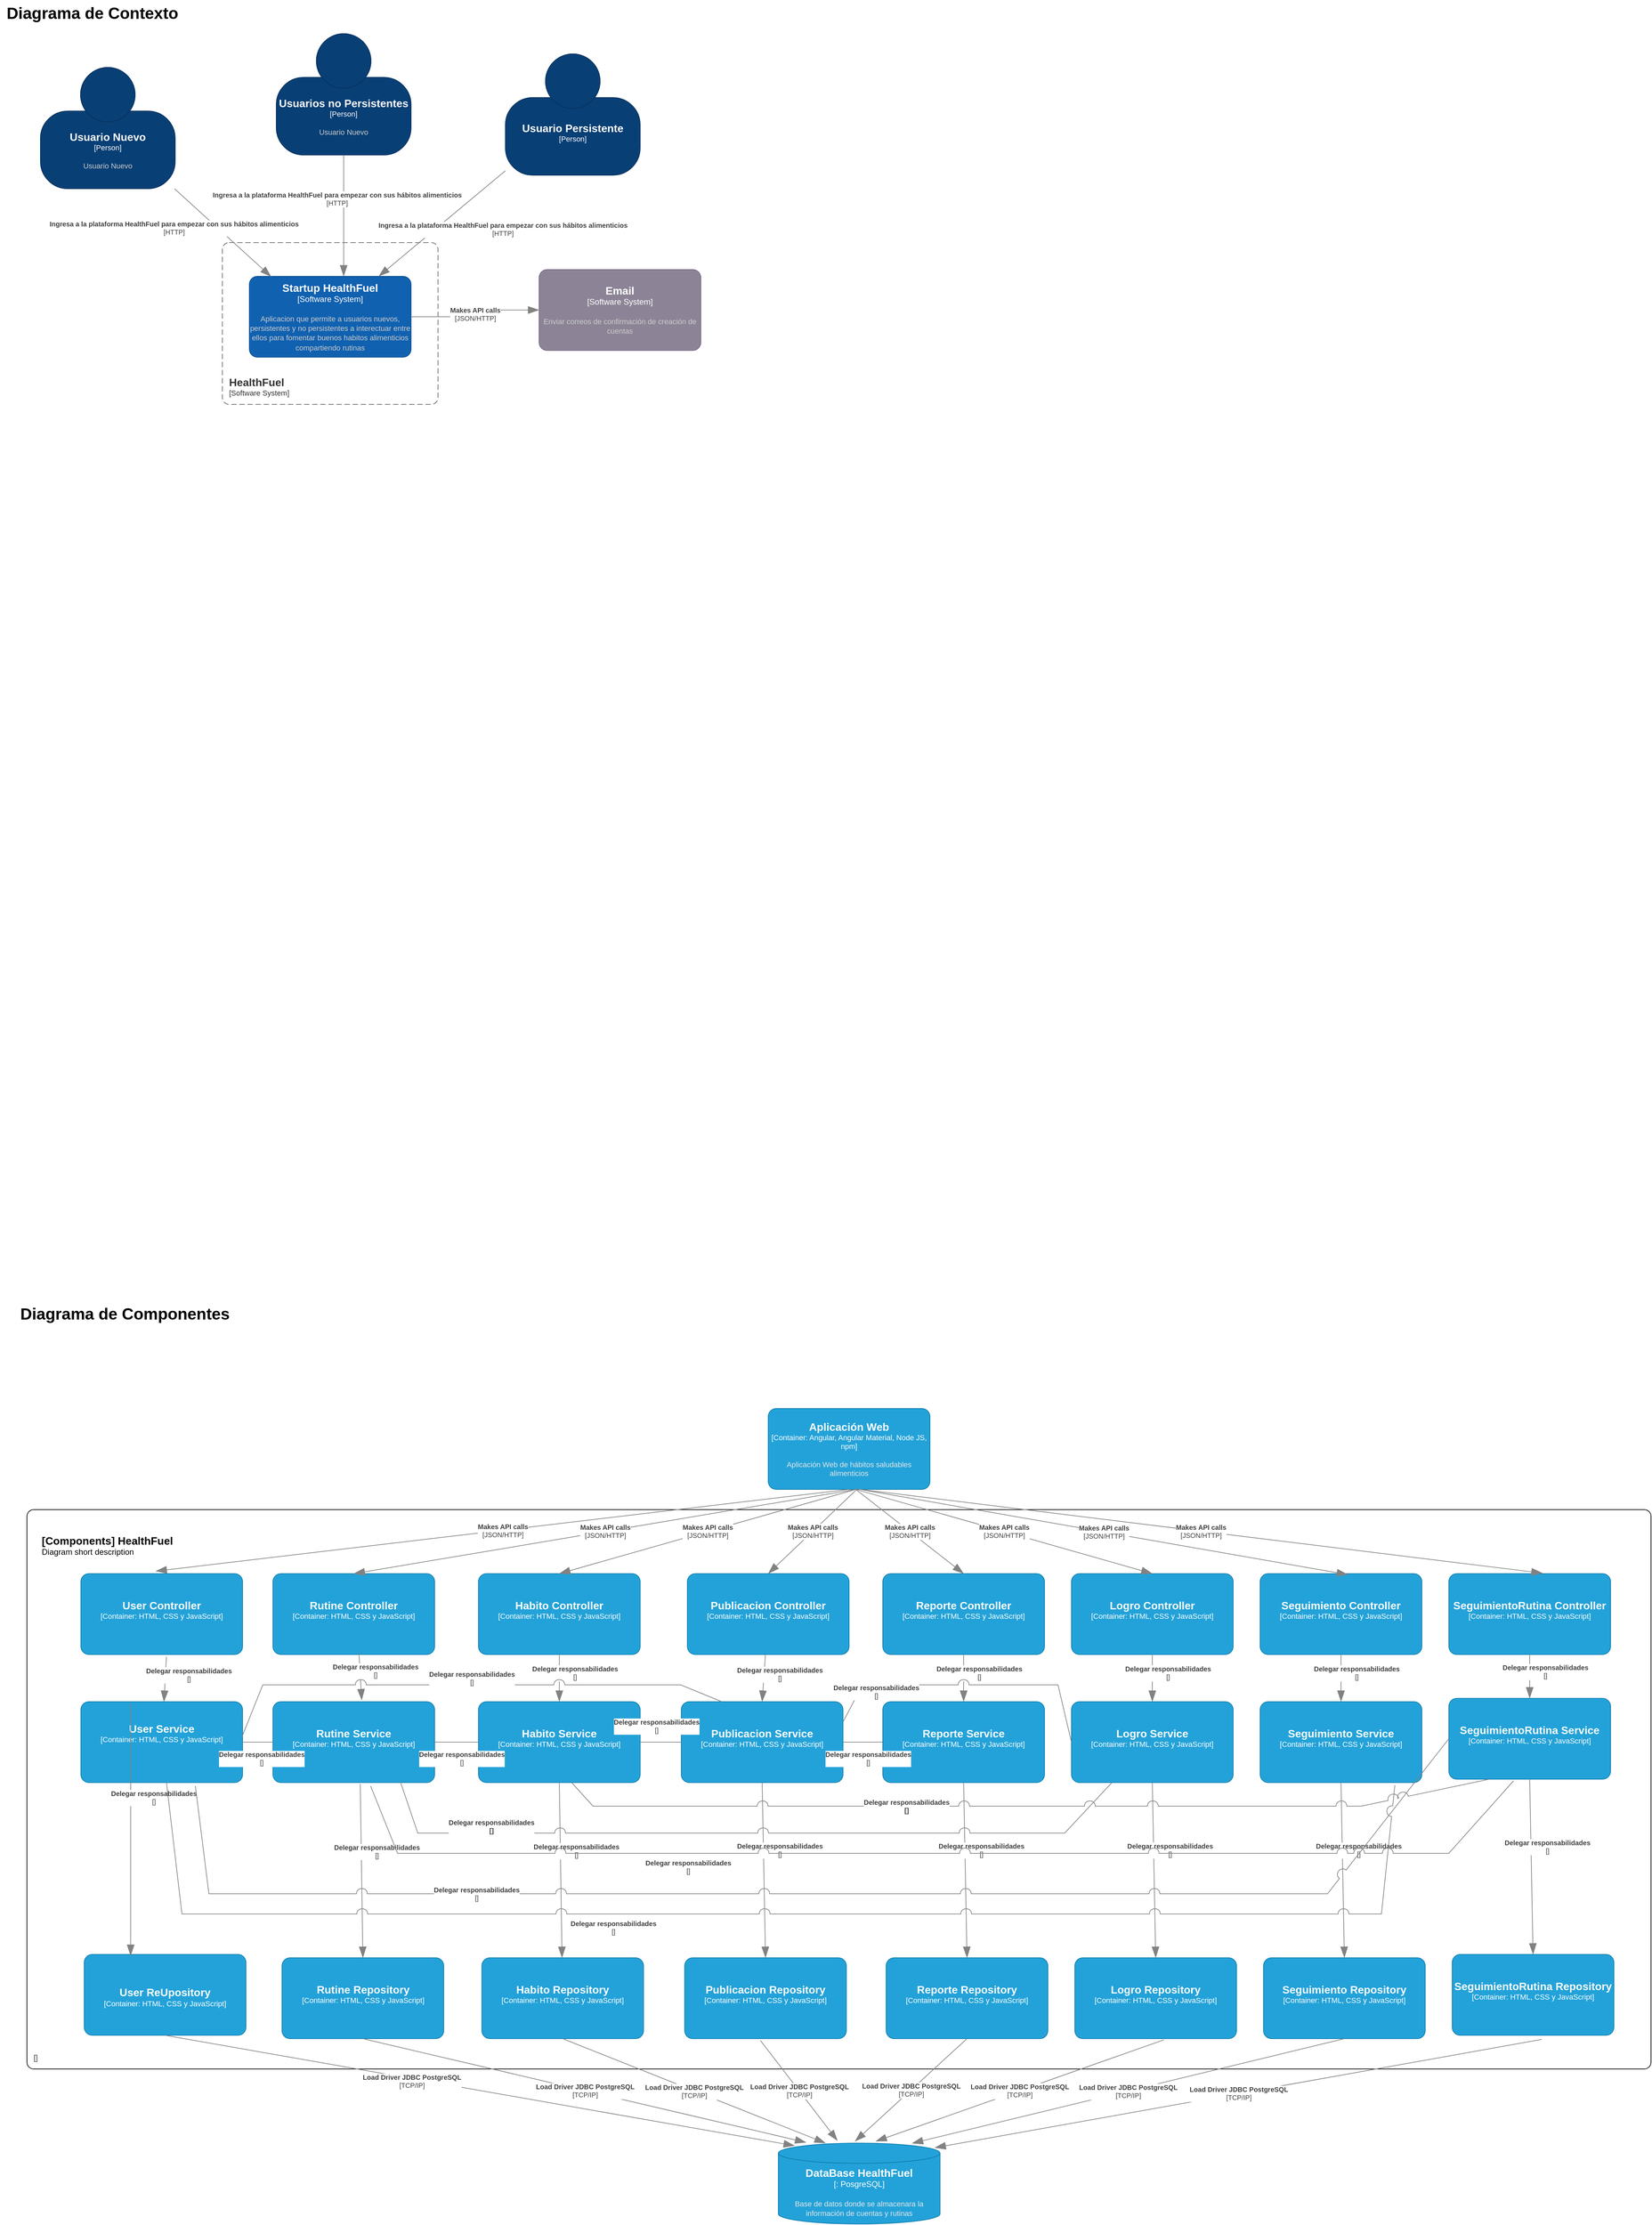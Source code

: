 <mxfile version="22.0.0" type="github" pages="2">
  <diagram name="Diagrama de Contexto" id="YybHgKcIIlWjiV6uYZRo">
    <mxGraphModel dx="6105" dy="1963" grid="1" gridSize="10" guides="1" tooltips="1" connect="1" arrows="1" fold="1" page="1" pageScale="1" pageWidth="827" pageHeight="1169" math="0" shadow="0">
      <root>
        <mxCell id="0" />
        <mxCell id="1" parent="0" />
        <object placeholders="1" c4Name="Usuario Nuevo" c4Type="Person" c4Description="Usuario Nuevo" label="&lt;font style=&quot;font-size: 16px&quot;&gt;&lt;b&gt;%c4Name%&lt;/b&gt;&lt;/font&gt;&lt;div&gt;[%c4Type%]&lt;/div&gt;&lt;br&gt;&lt;div&gt;&lt;font style=&quot;font-size: 11px&quot;&gt;&lt;font color=&quot;#cccccc&quot;&gt;%c4Description%&lt;/font&gt;&lt;/div&gt;" id="YQrftX7SWO0R2q74X5vu-1">
          <mxCell style="html=1;fontSize=11;dashed=0;whiteSpace=wrap;fillColor=#083F75;strokeColor=#06315C;fontColor=#ffffff;shape=mxgraph.c4.person2;align=center;metaEdit=1;points=[[0.5,0,0],[1,0.5,0],[1,0.75,0],[0.75,1,0],[0.5,1,0],[0.25,1,0],[0,0.75,0],[0,0.5,0]];resizable=0;" parent="1" vertex="1">
            <mxGeometry x="60" y="100" width="200" height="180" as="geometry" />
          </mxCell>
        </object>
        <object placeholders="1" c4Name="Usuario Persistente" c4Type="Person" c4Description="" label="&lt;font style=&quot;font-size: 16px&quot;&gt;&lt;b&gt;%c4Name%&lt;/b&gt;&lt;/font&gt;&lt;div&gt;[%c4Type%]&lt;/div&gt;&lt;br&gt;&lt;div&gt;&lt;font style=&quot;font-size: 11px&quot;&gt;&lt;font color=&quot;#cccccc&quot;&gt;%c4Description%&lt;/font&gt;&lt;/div&gt;" id="YQrftX7SWO0R2q74X5vu-2">
          <mxCell style="html=1;fontSize=11;dashed=0;whiteSpace=wrap;fillColor=#083F75;strokeColor=#06315C;fontColor=#ffffff;shape=mxgraph.c4.person2;align=center;metaEdit=1;points=[[0.5,0,0],[1,0.5,0],[1,0.75,0],[0.75,1,0],[0.5,1,0],[0.25,1,0],[0,0.75,0],[0,0.5,0]];resizable=0;" parent="1" vertex="1">
            <mxGeometry x="750" y="80" width="200" height="180" as="geometry" />
          </mxCell>
        </object>
        <object placeholders="1" c4Name="Usuarios no Persistentes" c4Type="Person" c4Description="Usuario Nuevo" label="&lt;font style=&quot;font-size: 16px&quot;&gt;&lt;b&gt;%c4Name%&lt;/b&gt;&lt;/font&gt;&lt;div&gt;[%c4Type%]&lt;/div&gt;&lt;br&gt;&lt;div&gt;&lt;font style=&quot;font-size: 11px&quot;&gt;&lt;font color=&quot;#cccccc&quot;&gt;%c4Description%&lt;/font&gt;&lt;/div&gt;" id="YQrftX7SWO0R2q74X5vu-4">
          <mxCell style="html=1;fontSize=11;dashed=0;whiteSpace=wrap;fillColor=#083F75;strokeColor=#06315C;fontColor=#ffffff;shape=mxgraph.c4.person2;align=center;metaEdit=1;points=[[0.5,0,0],[1,0.5,0],[1,0.75,0],[0.75,1,0],[0.5,1,0],[0.25,1,0],[0,0.75,0],[0,0.5,0]];resizable=0;" parent="1" vertex="1">
            <mxGeometry x="410" y="50" width="200" height="180" as="geometry" />
          </mxCell>
        </object>
        <object placeholders="1" c4Name="Startup HealthFuel" c4Type="Software System" c4Description="Aplicacion que permite a usuarios nuevos, persistentes y no persistentes a interectuar entre ellos para fomentar buenos habitos alimenticios compartiendo rutinas" label="&lt;font style=&quot;font-size: 16px&quot;&gt;&lt;b&gt;%c4Name%&lt;/b&gt;&lt;/font&gt;&lt;div&gt;[%c4Type%]&lt;/div&gt;&lt;br&gt;&lt;div&gt;&lt;font style=&quot;font-size: 11px&quot;&gt;&lt;font color=&quot;#cccccc&quot;&gt;%c4Description%&lt;/font&gt;&lt;/div&gt;" id="YQrftX7SWO0R2q74X5vu-6">
          <mxCell style="rounded=1;whiteSpace=wrap;html=1;labelBackgroundColor=none;fillColor=#1061B0;fontColor=#ffffff;align=center;arcSize=10;strokeColor=#0D5091;metaEdit=1;resizable=0;points=[[0.25,0,0],[0.5,0,0],[0.75,0,0],[1,0.25,0],[1,0.5,0],[1,0.75,0],[0.75,1,0],[0.5,1,0],[0.25,1,0],[0,0.75,0],[0,0.5,0],[0,0.25,0]];" parent="1" vertex="1">
            <mxGeometry x="370" y="410" width="240" height="120" as="geometry" />
          </mxCell>
        </object>
        <object placeholders="1" c4Name="Email" c4Type="Software System" c4Description="Enviar correos de confirmación de creación de cuentas" label="&lt;font style=&quot;font-size: 16px&quot;&gt;&lt;b&gt;%c4Name%&lt;/b&gt;&lt;/font&gt;&lt;div&gt;[%c4Type%]&lt;/div&gt;&lt;br&gt;&lt;div&gt;&lt;font style=&quot;font-size: 11px&quot;&gt;&lt;font color=&quot;#cccccc&quot;&gt;%c4Description%&lt;/font&gt;&lt;/div&gt;" id="YQrftX7SWO0R2q74X5vu-7">
          <mxCell style="rounded=1;whiteSpace=wrap;html=1;labelBackgroundColor=none;fillColor=#8C8496;fontColor=#ffffff;align=center;arcSize=10;strokeColor=#736782;metaEdit=1;resizable=0;points=[[0.25,0,0],[0.5,0,0],[0.75,0,0],[1,0.25,0],[1,0.5,0],[1,0.75,0],[0.75,1,0],[0.5,1,0],[0.25,1,0],[0,0.75,0],[0,0.5,0],[0,0.25,0]];" parent="1" vertex="1">
            <mxGeometry x="800" y="400" width="240" height="120" as="geometry" />
          </mxCell>
        </object>
        <object placeholders="1" c4Name="HealthFuel" c4Type="SystemScopeBoundary" c4Application="Software System" label="&lt;font style=&quot;font-size: 16px&quot;&gt;&lt;b&gt;&lt;div style=&quot;text-align: left&quot;&gt;%c4Name%&lt;/div&gt;&lt;/b&gt;&lt;/font&gt;&lt;div style=&quot;text-align: left&quot;&gt;[%c4Application%]&lt;/div&gt;" id="YQrftX7SWO0R2q74X5vu-8">
          <mxCell style="rounded=1;fontSize=11;whiteSpace=wrap;html=1;dashed=1;arcSize=20;fillColor=none;strokeColor=#666666;fontColor=#333333;labelBackgroundColor=none;align=left;verticalAlign=bottom;labelBorderColor=none;spacingTop=0;spacing=10;dashPattern=8 4;metaEdit=1;rotatable=0;perimeter=rectanglePerimeter;noLabel=0;labelPadding=0;allowArrows=0;connectable=0;expand=0;recursiveResize=0;editable=1;pointerEvents=0;absoluteArcSize=1;points=[[0.25,0,0],[0.5,0,0],[0.75,0,0],[1,0.25,0],[1,0.5,0],[1,0.75,0],[0.75,1,0],[0.5,1,0],[0.25,1,0],[0,0.75,0],[0,0.5,0],[0,0.25,0]];" parent="1" vertex="1">
            <mxGeometry x="330" y="360" width="320" height="240" as="geometry" />
          </mxCell>
        </object>
        <object placeholders="1" c4Type="Relationship" c4Technology="HTTP" c4Description="Ingresa a la plataforma HealthFuel para empezar con sus hábitos alimenticios" label="&lt;div style=&quot;text-align: left&quot;&gt;&lt;div style=&quot;text-align: center&quot;&gt;&lt;b&gt;%c4Description%&lt;/b&gt;&lt;/div&gt;&lt;div style=&quot;text-align: center&quot;&gt;[%c4Technology%]&lt;/div&gt;&lt;/div&gt;" id="YQrftX7SWO0R2q74X5vu-15">
          <mxCell style="endArrow=blockThin;html=1;fontSize=10;fontColor=#404040;strokeWidth=1;endFill=1;strokeColor=#828282;elbow=vertical;metaEdit=1;endSize=14;startSize=14;jumpStyle=arc;jumpSize=16;rounded=0;entryX=0.135;entryY=0.005;entryDx=0;entryDy=0;entryPerimeter=0;" parent="1" source="YQrftX7SWO0R2q74X5vu-1" target="YQrftX7SWO0R2q74X5vu-6" edge="1">
            <mxGeometry x="-0.605" y="-44" width="240" relative="1" as="geometry">
              <mxPoint x="380" y="380" as="sourcePoint" />
              <mxPoint x="620" y="380" as="targetPoint" />
              <mxPoint as="offset" />
            </mxGeometry>
          </mxCell>
        </object>
        <object placeholders="1" c4Type="Relationship" c4Technology="HTTP" c4Description="Ingresa a la plataforma HealthFuel para empezar con sus hábitos alimenticios" label="&lt;div style=&quot;text-align: left&quot;&gt;&lt;div style=&quot;text-align: center&quot;&gt;&lt;b&gt;%c4Description%&lt;/b&gt;&lt;/div&gt;&lt;div style=&quot;text-align: center&quot;&gt;[%c4Technology%]&lt;/div&gt;&lt;/div&gt;" id="YQrftX7SWO0R2q74X5vu-16">
          <mxCell style="endArrow=blockThin;html=1;fontSize=10;fontColor=#404040;strokeWidth=1;endFill=1;strokeColor=#828282;elbow=vertical;metaEdit=1;endSize=14;startSize=14;jumpStyle=arc;jumpSize=16;rounded=0;exitX=0.5;exitY=1;exitDx=0;exitDy=0;exitPerimeter=0;" parent="1" source="YQrftX7SWO0R2q74X5vu-4" edge="1">
            <mxGeometry x="-0.286" y="-10" width="240" relative="1" as="geometry">
              <mxPoint x="280" y="300" as="sourcePoint" />
              <mxPoint x="510" y="410" as="targetPoint" />
              <mxPoint as="offset" />
            </mxGeometry>
          </mxCell>
        </object>
        <object placeholders="1" c4Type="Relationship" c4Technology="HTTP" c4Description="Ingresa a la plataforma HealthFuel para empezar con sus hábitos alimenticios" label="&lt;div style=&quot;text-align: left&quot;&gt;&lt;div style=&quot;text-align: center&quot;&gt;&lt;b&gt;%c4Description%&lt;/b&gt;&lt;/div&gt;&lt;div style=&quot;text-align: center&quot;&gt;[%c4Technology%]&lt;/div&gt;&lt;/div&gt;" id="YQrftX7SWO0R2q74X5vu-19">
          <mxCell style="endArrow=blockThin;html=1;fontSize=10;fontColor=#404040;strokeWidth=1;endFill=1;strokeColor=#828282;elbow=vertical;metaEdit=1;endSize=14;startSize=14;jumpStyle=arc;jumpSize=16;rounded=0;" parent="1" source="YQrftX7SWO0R2q74X5vu-2" target="YQrftX7SWO0R2q74X5vu-6" edge="1">
            <mxGeometry x="-0.519" y="64" width="240" relative="1" as="geometry">
              <mxPoint x="504" y="300" as="sourcePoint" />
              <mxPoint x="505" y="430" as="targetPoint" />
              <mxPoint as="offset" />
            </mxGeometry>
          </mxCell>
        </object>
        <object placeholders="1" c4Type="Relationship" c4Technology="JSON/HTTP" c4Description="Makes API calls" label="&lt;div style=&quot;text-align: left&quot;&gt;&lt;div style=&quot;text-align: center&quot;&gt;&lt;b&gt;%c4Description%&lt;/b&gt;&lt;/div&gt;&lt;div style=&quot;text-align: center&quot;&gt;[%c4Technology%]&lt;/div&gt;&lt;/div&gt;" id="YQrftX7SWO0R2q74X5vu-20">
          <mxCell style="endArrow=blockThin;html=1;fontSize=10;fontColor=#404040;strokeWidth=1;endFill=1;strokeColor=#828282;elbow=vertical;metaEdit=1;endSize=14;startSize=14;jumpStyle=arc;jumpSize=16;rounded=0;edgeStyle=orthogonalEdgeStyle;entryX=0;entryY=0.5;entryDx=0;entryDy=0;entryPerimeter=0;exitX=1;exitY=0.5;exitDx=0;exitDy=0;exitPerimeter=0;" parent="1" source="YQrftX7SWO0R2q74X5vu-6" target="YQrftX7SWO0R2q74X5vu-7" edge="1">
            <mxGeometry x="-0.003" width="240" relative="1" as="geometry">
              <mxPoint x="540" y="380" as="sourcePoint" />
              <mxPoint x="780" y="380" as="targetPoint" />
              <mxPoint as="offset" />
            </mxGeometry>
          </mxCell>
        </object>
        <mxCell id="YQrftX7SWO0R2q74X5vu-21" value="Diagrama de Contexto&amp;nbsp;" style="text;strokeColor=none;fillColor=none;html=1;fontSize=24;fontStyle=1;verticalAlign=middle;align=center;" parent="1" vertex="1">
          <mxGeometry width="280" height="40" as="geometry" />
        </mxCell>
        <object placeholders="1" c4Type="DataBase HealthFuel" c4Container="" c4Technology="PosgreSQL" c4Description="Base de datos donde se almacenara la información de cuentas y rutinas" label="&lt;font style=&quot;font-size: 16px&quot;&gt;&lt;b&gt;%c4Type%&lt;/b&gt;&lt;/font&gt;&lt;div&gt;[%c4Container%:&amp;nbsp;%c4Technology%]&lt;/div&gt;&lt;br&gt;&lt;div&gt;&lt;font style=&quot;font-size: 11px&quot;&gt;&lt;font color=&quot;#E6E6E6&quot;&gt;%c4Description%&lt;/font&gt;&lt;/div&gt;" id="YQrftX7SWO0R2q74X5vu-57">
          <mxCell style="shape=cylinder3;size=15;whiteSpace=wrap;html=1;boundedLbl=1;rounded=0;labelBackgroundColor=none;fillColor=#23A2D9;fontSize=12;fontColor=#ffffff;align=center;strokeColor=#0E7DAD;metaEdit=1;points=[[0.5,0,0],[1,0.25,0],[1,0.5,0],[1,0.75,0],[0.5,1,0],[0,0.75,0],[0,0.5,0],[0,0.25,0]];resizable=0;" parent="1" vertex="1">
            <mxGeometry x="1155" y="3180" width="240" height="120" as="geometry" />
          </mxCell>
        </object>
        <object placeholders="1" c4Name="User Controller" c4Type="Container" c4Technology="HTML, CSS y JavaScript" c4Description="" label="&lt;font style=&quot;font-size: 16px&quot;&gt;&lt;b&gt;%c4Name%&lt;/b&gt;&lt;/font&gt;&lt;div&gt;[%c4Type%: %c4Technology%]&lt;/div&gt;&lt;br&gt;&lt;div&gt;&lt;font style=&quot;font-size: 11px&quot;&gt;&lt;font color=&quot;#E6E6E6&quot;&gt;%c4Description%&lt;/font&gt;&lt;/div&gt;" id="YQrftX7SWO0R2q74X5vu-59">
          <mxCell style="rounded=1;whiteSpace=wrap;html=1;fontSize=11;labelBackgroundColor=none;fillColor=#23A2D9;fontColor=#ffffff;align=center;arcSize=10;strokeColor=#0E7DAD;metaEdit=1;resizable=0;points=[[0.25,0,0],[0.5,0,0],[0.75,0,0],[1,0.25,0],[1,0.5,0],[1,0.75,0],[0.75,1,0],[0.5,1,0],[0.25,1,0],[0,0.75,0],[0,0.5,0],[0,0.25,0]];" parent="1" vertex="1">
            <mxGeometry x="120" y="2335" width="240" height="120" as="geometry" />
          </mxCell>
        </object>
        <mxCell id="YQrftX7SWO0R2q74X5vu-66" value="Diagrama de Componentes" style="text;strokeColor=none;fillColor=none;html=1;fontSize=24;fontStyle=1;verticalAlign=middle;align=center;" parent="1" vertex="1">
          <mxGeometry x="20" y="1930" width="330" height="40" as="geometry" />
        </mxCell>
        <object placeholders="1" c4Name="Rutine Controller" c4Type="Container" c4Technology="HTML, CSS y JavaScript" c4Description="" label="&lt;font style=&quot;font-size: 16px&quot;&gt;&lt;b&gt;%c4Name%&lt;/b&gt;&lt;/font&gt;&lt;div&gt;[%c4Type%: %c4Technology%]&lt;/div&gt;&lt;br&gt;&lt;div&gt;&lt;font style=&quot;font-size: 11px&quot;&gt;&lt;font color=&quot;#E6E6E6&quot;&gt;%c4Description%&lt;/font&gt;&lt;/div&gt;" id="YQrftX7SWO0R2q74X5vu-67">
          <mxCell style="rounded=1;whiteSpace=wrap;html=1;fontSize=11;labelBackgroundColor=none;fillColor=#23A2D9;fontColor=#ffffff;align=center;arcSize=10;strokeColor=#0E7DAD;metaEdit=1;resizable=0;points=[[0.25,0,0],[0.5,0,0],[0.75,0,0],[1,0.25,0],[1,0.5,0],[1,0.75,0],[0.75,1,0],[0.5,1,0],[0.25,1,0],[0,0.75,0],[0,0.5,0],[0,0.25,0]];" parent="1" vertex="1">
            <mxGeometry x="405" y="2335" width="240" height="120" as="geometry" />
          </mxCell>
        </object>
        <object placeholders="1" c4Name="User Service" c4Type="Container" c4Technology="HTML, CSS y JavaScript" c4Description="&#xa;" label="&lt;font style=&quot;font-size: 16px&quot;&gt;&lt;b&gt;%c4Name%&lt;/b&gt;&lt;/font&gt;&lt;div&gt;[%c4Type%: %c4Technology%]&lt;/div&gt;&lt;br&gt;&lt;div&gt;&lt;font style=&quot;font-size: 11px&quot;&gt;&lt;font color=&quot;#E6E6E6&quot;&gt;%c4Description%&lt;/font&gt;&lt;/div&gt;" id="YQrftX7SWO0R2q74X5vu-68">
          <mxCell style="rounded=1;whiteSpace=wrap;html=1;fontSize=11;labelBackgroundColor=none;fillColor=#23A2D9;fontColor=#ffffff;align=center;arcSize=10;strokeColor=#0E7DAD;metaEdit=1;resizable=0;points=[[0.25,0,0],[0.5,0,0],[0.75,0,0],[1,0.25,0],[1,0.5,0],[1,0.75,0],[0.75,1,0],[0.5,1,0],[0.25,1,0],[0,0.75,0],[0,0.5,0],[0,0.25,0]];" parent="1" vertex="1">
            <mxGeometry x="120" y="2525" width="240" height="120" as="geometry" />
          </mxCell>
        </object>
        <object placeholders="1" c4Name="&#xa;User ReUpository" c4Type="Container" c4Technology="HTML, CSS y JavaScript" c4Description="" label="&lt;font style=&quot;font-size: 16px&quot;&gt;&lt;b&gt;%c4Name%&lt;/b&gt;&lt;/font&gt;&lt;div&gt;[%c4Type%: %c4Technology%]&lt;/div&gt;&lt;br&gt;&lt;div&gt;&lt;font style=&quot;font-size: 11px&quot;&gt;&lt;font color=&quot;#E6E6E6&quot;&gt;%c4Description%&lt;/font&gt;&lt;/div&gt;" id="YQrftX7SWO0R2q74X5vu-69">
          <mxCell style="rounded=1;whiteSpace=wrap;html=1;fontSize=11;labelBackgroundColor=none;fillColor=#23A2D9;fontColor=#ffffff;align=center;arcSize=10;strokeColor=#0E7DAD;metaEdit=1;resizable=0;points=[[0.25,0,0],[0.5,0,0],[0.75,0,0],[1,0.25,0],[1,0.5,0],[1,0.75,0],[0.75,1,0],[0.5,1,0],[0.25,1,0],[0,0.75,0],[0,0.5,0],[0,0.25,0]];" parent="1" vertex="1">
            <mxGeometry x="125" y="2900" width="240" height="120" as="geometry" />
          </mxCell>
        </object>
        <object placeholders="1" c4Name="Rutine Service" c4Type="Container" c4Technology="HTML, CSS y JavaScript" c4Description="" label="&lt;font style=&quot;font-size: 16px&quot;&gt;&lt;b&gt;%c4Name%&lt;/b&gt;&lt;/font&gt;&lt;div&gt;[%c4Type%: %c4Technology%]&lt;/div&gt;&lt;br&gt;&lt;div&gt;&lt;font style=&quot;font-size: 11px&quot;&gt;&lt;font color=&quot;#E6E6E6&quot;&gt;%c4Description%&lt;/font&gt;&lt;/div&gt;" id="YQrftX7SWO0R2q74X5vu-70">
          <mxCell style="rounded=1;whiteSpace=wrap;html=1;fontSize=11;labelBackgroundColor=none;fillColor=#23A2D9;fontColor=#ffffff;align=center;arcSize=10;strokeColor=#0E7DAD;metaEdit=1;resizable=0;points=[[0.25,0,0],[0.5,0,0],[0.75,0,0],[1,0.25,0],[1,0.5,0],[1,0.75,0],[0.75,1,0],[0.5,1,0],[0.25,1,0],[0,0.75,0],[0,0.5,0],[0,0.25,0]];" parent="1" vertex="1">
            <mxGeometry x="405" y="2525" width="240" height="120" as="geometry" />
          </mxCell>
        </object>
        <object placeholders="1" c4Name="Rutine Repository" c4Type="Container" c4Technology="HTML, CSS y JavaScript" c4Description="" label="&lt;font style=&quot;font-size: 16px&quot;&gt;&lt;b&gt;%c4Name%&lt;/b&gt;&lt;/font&gt;&lt;div&gt;[%c4Type%: %c4Technology%]&lt;/div&gt;&lt;br&gt;&lt;div&gt;&lt;font style=&quot;font-size: 11px&quot;&gt;&lt;font color=&quot;#E6E6E6&quot;&gt;%c4Description%&lt;/font&gt;&lt;/div&gt;" id="YQrftX7SWO0R2q74X5vu-71">
          <mxCell style="rounded=1;whiteSpace=wrap;html=1;fontSize=11;labelBackgroundColor=none;fillColor=#23A2D9;fontColor=#ffffff;align=center;arcSize=10;strokeColor=#0E7DAD;metaEdit=1;resizable=0;points=[[0.25,0,0],[0.5,0,0],[0.75,0,0],[1,0.25,0],[1,0.5,0],[1,0.75,0],[0.75,1,0],[0.5,1,0],[0.25,1,0],[0,0.75,0],[0,0.5,0],[0,0.25,0]];" parent="1" vertex="1">
            <mxGeometry x="418.5" y="2905" width="240" height="120" as="geometry" />
          </mxCell>
        </object>
        <object placeholders="1" c4Name="Habito Controller" c4Type="Container" c4Technology="HTML, CSS y JavaScript" c4Description="" label="&lt;font style=&quot;font-size: 16px&quot;&gt;&lt;b&gt;%c4Name%&lt;/b&gt;&lt;/font&gt;&lt;div&gt;[%c4Type%: %c4Technology%]&lt;/div&gt;&lt;br&gt;&lt;div&gt;&lt;font style=&quot;font-size: 11px&quot;&gt;&lt;font color=&quot;#E6E6E6&quot;&gt;%c4Description%&lt;/font&gt;&lt;/div&gt;" id="YQrftX7SWO0R2q74X5vu-72">
          <mxCell style="rounded=1;whiteSpace=wrap;html=1;fontSize=11;labelBackgroundColor=none;fillColor=#23A2D9;fontColor=#ffffff;align=center;arcSize=10;strokeColor=#0E7DAD;metaEdit=1;resizable=0;points=[[0.25,0,0],[0.5,0,0],[0.75,0,0],[1,0.25,0],[1,0.5,0],[1,0.75,0],[0.75,1,0],[0.5,1,0],[0.25,1,0],[0,0.75,0],[0,0.5,0],[0,0.25,0]];" parent="1" vertex="1">
            <mxGeometry x="710" y="2335" width="240" height="120" as="geometry" />
          </mxCell>
        </object>
        <object placeholders="1" c4Name="Habito Service" c4Type="Container" c4Technology="HTML, CSS y JavaScript" c4Description="" label="&lt;font style=&quot;font-size: 16px&quot;&gt;&lt;b&gt;%c4Name%&lt;/b&gt;&lt;/font&gt;&lt;div&gt;[%c4Type%: %c4Technology%]&lt;/div&gt;&lt;br&gt;&lt;div&gt;&lt;font style=&quot;font-size: 11px&quot;&gt;&lt;font color=&quot;#E6E6E6&quot;&gt;%c4Description%&lt;/font&gt;&lt;/div&gt;" id="YQrftX7SWO0R2q74X5vu-73">
          <mxCell style="rounded=1;whiteSpace=wrap;html=1;fontSize=11;labelBackgroundColor=none;fillColor=#23A2D9;fontColor=#ffffff;align=center;arcSize=10;strokeColor=#0E7DAD;metaEdit=1;resizable=0;points=[[0.25,0,0],[0.5,0,0],[0.75,0,0],[1,0.25,0],[1,0.5,0],[1,0.75,0],[0.75,1,0],[0.5,1,0],[0.25,1,0],[0,0.75,0],[0,0.5,0],[0,0.25,0]];" parent="1" vertex="1">
            <mxGeometry x="710" y="2525" width="240" height="120" as="geometry" />
          </mxCell>
        </object>
        <object placeholders="1" c4Name="Habito Repository" c4Type="Container" c4Technology="HTML, CSS y JavaScript" c4Description="" label="&lt;font style=&quot;font-size: 16px&quot;&gt;&lt;b&gt;%c4Name%&lt;/b&gt;&lt;/font&gt;&lt;div&gt;[%c4Type%: %c4Technology%]&lt;/div&gt;&lt;br&gt;&lt;div&gt;&lt;font style=&quot;font-size: 11px&quot;&gt;&lt;font color=&quot;#E6E6E6&quot;&gt;%c4Description%&lt;/font&gt;&lt;/div&gt;" id="YQrftX7SWO0R2q74X5vu-74">
          <mxCell style="rounded=1;whiteSpace=wrap;html=1;fontSize=11;labelBackgroundColor=none;fillColor=#23A2D9;fontColor=#ffffff;align=center;arcSize=10;strokeColor=#0E7DAD;metaEdit=1;resizable=0;points=[[0.25,0,0],[0.5,0,0],[0.75,0,0],[1,0.25,0],[1,0.5,0],[1,0.75,0],[0.75,1,0],[0.5,1,0],[0.25,1,0],[0,0.75,0],[0,0.5,0],[0,0.25,0]];" parent="1" vertex="1">
            <mxGeometry x="715" y="2905" width="240" height="120" as="geometry" />
          </mxCell>
        </object>
        <object placeholders="1" c4Name="Publicacion Controller" c4Type="Container" c4Technology="HTML, CSS y JavaScript" c4Description="" label="&lt;font style=&quot;font-size: 16px&quot;&gt;&lt;b&gt;%c4Name%&lt;/b&gt;&lt;/font&gt;&lt;div&gt;[%c4Type%: %c4Technology%]&lt;/div&gt;&lt;br&gt;&lt;div&gt;&lt;font style=&quot;font-size: 11px&quot;&gt;&lt;font color=&quot;#E6E6E6&quot;&gt;%c4Description%&lt;/font&gt;&lt;/div&gt;" id="YQrftX7SWO0R2q74X5vu-75">
          <mxCell style="rounded=1;whiteSpace=wrap;html=1;fontSize=11;labelBackgroundColor=none;fillColor=#23A2D9;fontColor=#ffffff;align=center;arcSize=10;strokeColor=#0E7DAD;metaEdit=1;resizable=0;points=[[0.25,0,0],[0.5,0,0],[0.75,0,0],[1,0.25,0],[1,0.5,0],[1,0.75,0],[0.75,1,0],[0.5,1,0],[0.25,1,0],[0,0.75,0],[0,0.5,0],[0,0.25,0]];" parent="1" vertex="1">
            <mxGeometry x="1020" y="2335" width="240" height="120" as="geometry" />
          </mxCell>
        </object>
        <object placeholders="1" c4Name="Publicacion Service" c4Type="Container" c4Technology="HTML, CSS y JavaScript" c4Description="" label="&lt;font style=&quot;font-size: 16px&quot;&gt;&lt;b&gt;%c4Name%&lt;/b&gt;&lt;/font&gt;&lt;div&gt;[%c4Type%: %c4Technology%]&lt;/div&gt;&lt;br&gt;&lt;div&gt;&lt;font style=&quot;font-size: 11px&quot;&gt;&lt;font color=&quot;#E6E6E6&quot;&gt;%c4Description%&lt;/font&gt;&lt;/div&gt;" id="YQrftX7SWO0R2q74X5vu-76">
          <mxCell style="rounded=1;whiteSpace=wrap;html=1;fontSize=11;labelBackgroundColor=none;fillColor=#23A2D9;fontColor=#ffffff;align=center;arcSize=10;strokeColor=#0E7DAD;metaEdit=1;resizable=0;points=[[0.25,0,0],[0.5,0,0],[0.75,0,0],[1,0.25,0],[1,0.5,0],[1,0.75,0],[0.75,1,0],[0.5,1,0],[0.25,1,0],[0,0.75,0],[0,0.5,0],[0,0.25,0]];" parent="1" vertex="1">
            <mxGeometry x="1011" y="2525" width="240" height="120" as="geometry" />
          </mxCell>
        </object>
        <object placeholders="1" c4Name="Publicacion Repository" c4Type="Container" c4Technology="HTML, CSS y JavaScript" c4Description="" label="&lt;font style=&quot;font-size: 16px&quot;&gt;&lt;b&gt;%c4Name%&lt;/b&gt;&lt;/font&gt;&lt;div&gt;[%c4Type%: %c4Technology%]&lt;/div&gt;&lt;br&gt;&lt;div&gt;&lt;font style=&quot;font-size: 11px&quot;&gt;&lt;font color=&quot;#E6E6E6&quot;&gt;%c4Description%&lt;/font&gt;&lt;/div&gt;" id="YQrftX7SWO0R2q74X5vu-77">
          <mxCell style="rounded=1;whiteSpace=wrap;html=1;fontSize=11;labelBackgroundColor=none;fillColor=#23A2D9;fontColor=#ffffff;align=center;arcSize=10;strokeColor=#0E7DAD;metaEdit=1;resizable=0;points=[[0.25,0,0],[0.5,0,0],[0.75,0,0],[1,0.25,0],[1,0.5,0],[1,0.75,0],[0.75,1,0],[0.5,1,0],[0.25,1,0],[0,0.75,0],[0,0.5,0],[0,0.25,0]];" parent="1" vertex="1">
            <mxGeometry x="1016" y="2905" width="240" height="120" as="geometry" />
          </mxCell>
        </object>
        <object placeholders="1" c4Type="Relationship" c4Technology="" c4Description="Delegar responsabilidades" label="&lt;div style=&quot;text-align: left&quot;&gt;&lt;div style=&quot;text-align: center&quot;&gt;&lt;b&gt;%c4Description%&lt;/b&gt;&lt;/div&gt;&lt;div style=&quot;text-align: center&quot;&gt;[%c4Technology%]&lt;/div&gt;&lt;/div&gt;" id="YQrftX7SWO0R2q74X5vu-81">
          <mxCell style="endArrow=blockThin;html=1;fontSize=10;fontColor=#404040;strokeWidth=1;endFill=1;strokeColor=#828282;elbow=vertical;metaEdit=1;endSize=14;startSize=14;jumpStyle=arc;jumpSize=16;rounded=0;exitX=0.529;exitY=1.029;exitDx=0;exitDy=0;exitPerimeter=0;" parent="1" source="YQrftX7SWO0R2q74X5vu-59" target="YQrftX7SWO0R2q74X5vu-68" edge="1">
            <mxGeometry x="-0.26" y="34" width="240" relative="1" as="geometry">
              <mxPoint x="370" y="2495" as="sourcePoint" />
              <mxPoint x="150" y="2495" as="targetPoint" />
              <mxPoint as="offset" />
            </mxGeometry>
          </mxCell>
        </object>
        <object placeholders="1" c4Type="Relationship" c4Technology="" c4Description="Delegar responsabilidades" label="&lt;div style=&quot;text-align: left&quot;&gt;&lt;div style=&quot;text-align: center&quot;&gt;&lt;b&gt;%c4Description%&lt;/b&gt;&lt;/div&gt;&lt;div style=&quot;text-align: center&quot;&gt;[%c4Technology%]&lt;/div&gt;&lt;/div&gt;" id="YQrftX7SWO0R2q74X5vu-82">
          <mxCell style="endArrow=blockThin;html=1;fontSize=10;fontColor=#404040;strokeWidth=1;endFill=1;strokeColor=#828282;elbow=vertical;metaEdit=1;endSize=14;startSize=14;jumpStyle=arc;jumpSize=16;rounded=0;exitX=0.529;exitY=1.029;exitDx=0;exitDy=0;exitPerimeter=0;entryX=0.287;entryY=0.017;entryDx=0;entryDy=0;entryPerimeter=0;" parent="1" target="YQrftX7SWO0R2q74X5vu-69" edge="1">
            <mxGeometry x="-0.26" y="34" width="240" relative="1" as="geometry">
              <mxPoint x="194" y="2528" as="sourcePoint" />
              <mxPoint x="190" y="2595" as="targetPoint" />
              <mxPoint as="offset" />
            </mxGeometry>
          </mxCell>
        </object>
        <object placeholders="1" c4Type="Relationship" c4Technology="" c4Description="Delegar responsabilidades" label="&lt;div style=&quot;text-align: left&quot;&gt;&lt;div style=&quot;text-align: center&quot;&gt;&lt;b&gt;%c4Description%&lt;/b&gt;&lt;/div&gt;&lt;div style=&quot;text-align: center&quot;&gt;[%c4Technology%]&lt;/div&gt;&lt;/div&gt;" id="YQrftX7SWO0R2q74X5vu-83">
          <mxCell style="endArrow=blockThin;html=1;fontSize=10;fontColor=#404040;strokeWidth=1;endFill=1;strokeColor=#828282;elbow=vertical;metaEdit=1;endSize=14;startSize=14;jumpStyle=arc;jumpSize=16;rounded=0;exitX=0.532;exitY=0.985;exitDx=0;exitDy=0;exitPerimeter=0;entryX=0.549;entryY=-0.019;entryDx=0;entryDy=0;entryPerimeter=0;" parent="1" source="YQrftX7SWO0R2q74X5vu-67" target="YQrftX7SWO0R2q74X5vu-70" edge="1">
            <mxGeometry x="-0.224" y="23" width="240" relative="1" as="geometry">
              <mxPoint x="227" y="2478" as="sourcePoint" />
              <mxPoint x="223" y="2545" as="targetPoint" />
              <mxPoint as="offset" />
            </mxGeometry>
          </mxCell>
        </object>
        <object placeholders="1" c4Type="Relationship" c4Technology="" c4Description="Delegar responsabilidades" label="&lt;div style=&quot;text-align: left&quot;&gt;&lt;div style=&quot;text-align: center&quot;&gt;&lt;b&gt;%c4Description%&lt;/b&gt;&lt;/div&gt;&lt;div style=&quot;text-align: center&quot;&gt;[%c4Technology%]&lt;/div&gt;&lt;/div&gt;" id="YQrftX7SWO0R2q74X5vu-84">
          <mxCell style="endArrow=blockThin;html=1;fontSize=10;fontColor=#404040;strokeWidth=1;endFill=1;strokeColor=#828282;elbow=vertical;metaEdit=1;endSize=14;startSize=14;jumpStyle=arc;jumpSize=16;rounded=0;exitX=0.54;exitY=1.016;exitDx=0;exitDy=0;exitPerimeter=0;entryX=0.5;entryY=0;entryDx=0;entryDy=0;entryPerimeter=0;" parent="1" source="YQrftX7SWO0R2q74X5vu-70" target="YQrftX7SWO0R2q74X5vu-71" edge="1">
            <mxGeometry x="-0.224" y="23" width="240" relative="1" as="geometry">
              <mxPoint x="535.47" y="2525" as="sourcePoint" />
              <mxPoint x="540" y="2595" as="targetPoint" />
              <mxPoint as="offset" />
            </mxGeometry>
          </mxCell>
        </object>
        <object placeholders="1" c4Type="Relationship" c4Technology="" c4Description="Delegar responsabilidades" label="&lt;div style=&quot;text-align: left&quot;&gt;&lt;div style=&quot;text-align: center&quot;&gt;&lt;b&gt;%c4Description%&lt;/b&gt;&lt;/div&gt;&lt;div style=&quot;text-align: center&quot;&gt;[%c4Technology%]&lt;/div&gt;&lt;/div&gt;" id="YQrftX7SWO0R2q74X5vu-86">
          <mxCell style="endArrow=blockThin;html=1;fontSize=10;fontColor=#404040;strokeWidth=1;endFill=1;strokeColor=#828282;elbow=vertical;metaEdit=1;endSize=14;startSize=14;jumpStyle=arc;jumpSize=16;rounded=0;exitX=0.5;exitY=1;exitDx=0;exitDy=0;exitPerimeter=0;entryX=0.5;entryY=0;entryDx=0;entryDy=0;entryPerimeter=0;" parent="1" source="YQrftX7SWO0R2q74X5vu-72" target="YQrftX7SWO0R2q74X5vu-73" edge="1">
            <mxGeometry x="-0.224" y="23" width="240" relative="1" as="geometry">
              <mxPoint x="550" y="2657" as="sourcePoint" />
              <mxPoint x="545" y="2725" as="targetPoint" />
              <mxPoint as="offset" />
            </mxGeometry>
          </mxCell>
        </object>
        <object placeholders="1" c4Type="Relationship" c4Technology="" c4Description="Delegar responsabilidades" label="&lt;div style=&quot;text-align: left&quot;&gt;&lt;div style=&quot;text-align: center&quot;&gt;&lt;b&gt;%c4Description%&lt;/b&gt;&lt;/div&gt;&lt;div style=&quot;text-align: center&quot;&gt;[%c4Technology%]&lt;/div&gt;&lt;/div&gt;" id="YQrftX7SWO0R2q74X5vu-87">
          <mxCell style="endArrow=blockThin;html=1;fontSize=10;fontColor=#404040;strokeWidth=1;endFill=1;strokeColor=#828282;elbow=vertical;metaEdit=1;endSize=14;startSize=14;jumpStyle=arc;jumpSize=16;rounded=0;exitX=0.5;exitY=1;exitDx=0;exitDy=0;exitPerimeter=0;" parent="1" source="YQrftX7SWO0R2q74X5vu-73" target="YQrftX7SWO0R2q74X5vu-74" edge="1">
            <mxGeometry x="-0.224" y="23" width="240" relative="1" as="geometry">
              <mxPoint x="560" y="2557" as="sourcePoint" />
              <mxPoint x="555" y="2625" as="targetPoint" />
              <mxPoint as="offset" />
            </mxGeometry>
          </mxCell>
        </object>
        <object placeholders="1" c4Type="Relationship" c4Technology="" c4Description="Delegar responsabilidades" label="&lt;div style=&quot;text-align: left&quot;&gt;&lt;div style=&quot;text-align: center&quot;&gt;&lt;b&gt;%c4Description%&lt;/b&gt;&lt;/div&gt;&lt;div style=&quot;text-align: center&quot;&gt;[%c4Technology%]&lt;/div&gt;&lt;/div&gt;" id="YQrftX7SWO0R2q74X5vu-88">
          <mxCell style="endArrow=blockThin;html=1;fontSize=10;fontColor=#404040;strokeWidth=1;endFill=1;strokeColor=#828282;elbow=vertical;metaEdit=1;endSize=14;startSize=14;jumpStyle=arc;jumpSize=16;rounded=0;entryX=0.5;entryY=0;entryDx=0;entryDy=0;entryPerimeter=0;" parent="1" source="YQrftX7SWO0R2q74X5vu-75" target="YQrftX7SWO0R2q74X5vu-76" edge="1">
            <mxGeometry x="-0.224" y="23" width="240" relative="1" as="geometry">
              <mxPoint x="840" y="2645" as="sourcePoint" />
              <mxPoint x="840" y="2715" as="targetPoint" />
              <mxPoint as="offset" />
            </mxGeometry>
          </mxCell>
        </object>
        <object placeholders="1" c4Type="Relationship" c4Technology="" c4Description="Delegar responsabilidades" label="&lt;div style=&quot;text-align: left&quot;&gt;&lt;div style=&quot;text-align: center&quot;&gt;&lt;b&gt;%c4Description%&lt;/b&gt;&lt;/div&gt;&lt;div style=&quot;text-align: center&quot;&gt;[%c4Technology%]&lt;/div&gt;&lt;/div&gt;" id="YQrftX7SWO0R2q74X5vu-89">
          <mxCell style="endArrow=blockThin;html=1;fontSize=10;fontColor=#404040;strokeWidth=1;endFill=1;strokeColor=#828282;elbow=vertical;metaEdit=1;endSize=14;startSize=14;jumpStyle=arc;jumpSize=16;rounded=0;exitX=0.5;exitY=1;exitDx=0;exitDy=0;exitPerimeter=0;entryX=0.5;entryY=0;entryDx=0;entryDy=0;entryPerimeter=0;" parent="1" source="YQrftX7SWO0R2q74X5vu-76" target="YQrftX7SWO0R2q74X5vu-77" edge="1">
            <mxGeometry x="-0.229" y="24" width="240" relative="1" as="geometry">
              <mxPoint x="850" y="2545" as="sourcePoint" />
              <mxPoint x="850" y="2615" as="targetPoint" />
              <mxPoint as="offset" />
            </mxGeometry>
          </mxCell>
        </object>
        <object placeholders="1" c4Name="[Components] HealthFuel" c4Type="ContainerDiagramTitle" c4Description="Diagram short description" label="&lt;font style=&quot;font-size: 16px&quot;&gt;&lt;b&gt;&lt;div style=&quot;text-align: left&quot;&gt;%c4Name%&lt;/div&gt;&lt;/b&gt;&lt;/font&gt;&lt;div style=&quot;text-align: left&quot;&gt;%c4Description%&lt;/div&gt;" id="YQrftX7SWO0R2q74X5vu-94">
          <mxCell style="text;html=1;strokeColor=none;fillColor=none;align=left;verticalAlign=top;whiteSpace=wrap;rounded=0;metaEdit=1;allowArrows=0;resizable=1;rotatable=0;connectable=0;recursiveResize=0;expand=0;pointerEvents=0;points=[[0.25,0,0],[0.5,0,0],[0.75,0,0],[1,0.25,0],[1,0.5,0],[1,0.75,0],[0.75,1,0],[0.5,1,0],[0.25,1,0],[0,0.75,0],[0,0.5,0],[0,0.25,0]];" parent="1" vertex="1">
            <mxGeometry x="60" y="2270" width="260" height="40" as="geometry" />
          </mxCell>
        </object>
        <object placeholders="1" c4Name="" c4Type="ContainerScopeBoundary" c4Application="" label="&lt;font style=&quot;font-size: 16px&quot;&gt;&lt;b&gt;&lt;div style=&quot;text-align: left&quot;&gt;%c4Name%&lt;/div&gt;&lt;/b&gt;&lt;/font&gt;&lt;div style=&quot;text-align: left&quot;&gt;[%c4Application%]&lt;/div&gt;" id="YQrftX7SWO0R2q74X5vu-95">
          <mxCell style="rounded=1;fontSize=11;whiteSpace=wrap;html=1;arcSize=20;fillColor=none;strokeColor=default;fontColor=#333333;labelBackgroundColor=none;align=left;verticalAlign=bottom;labelBorderColor=none;spacingTop=0;spacing=10;metaEdit=1;rotatable=0;perimeter=rectanglePerimeter;noLabel=0;labelPadding=0;allowArrows=0;connectable=0;expand=0;recursiveResize=0;editable=1;pointerEvents=0;absoluteArcSize=1;points=[[0.25,0,0],[0.5,0,0],[0.75,0,0],[1,0.25,0],[1,0.5,0],[1,0.75,0],[0.75,1,0],[0.5,1,0],[0.25,1,0],[0,0.75,0],[0,0.5,0],[0,0.25,0]];gradientColor=none;fillStyle=hatch;" parent="1" vertex="1">
            <mxGeometry x="40" y="2240" width="2410" height="830" as="geometry" />
          </mxCell>
        </object>
        <object placeholders="1" c4Name="Aplicación Web" c4Type="Container" c4Technology="Angular, Angular Material, Node JS, npm" c4Description="Aplicación Web de hábitos saludables alimenticios" label="&lt;font style=&quot;font-size: 16px&quot;&gt;&lt;b&gt;%c4Name%&lt;/b&gt;&lt;/font&gt;&lt;div&gt;[%c4Type%: %c4Technology%]&lt;/div&gt;&lt;br&gt;&lt;div&gt;&lt;font style=&quot;font-size: 11px&quot;&gt;&lt;font color=&quot;#E6E6E6&quot;&gt;%c4Description%&lt;/font&gt;&lt;/div&gt;" id="YQrftX7SWO0R2q74X5vu-96">
          <mxCell style="rounded=1;whiteSpace=wrap;html=1;fontSize=11;labelBackgroundColor=none;fillColor=#23A2D9;fontColor=#ffffff;align=center;arcSize=10;strokeColor=#0E7DAD;metaEdit=1;resizable=0;points=[[0.25,0,0],[0.5,0,0],[0.75,0,0],[1,0.25,0],[1,0.5,0],[1,0.75,0],[0.75,1,0],[0.5,1,0],[0.25,1,0],[0,0.75,0],[0,0.5,0],[0,0.25,0]];" parent="1" vertex="1">
            <mxGeometry x="1140" y="2090" width="240" height="120" as="geometry" />
          </mxCell>
        </object>
        <object placeholders="1" c4Name="Reporte Controller" c4Type="Container" c4Technology="HTML, CSS y JavaScript" c4Description="" label="&lt;font style=&quot;font-size: 16px&quot;&gt;&lt;b&gt;%c4Name%&lt;/b&gt;&lt;/font&gt;&lt;div&gt;[%c4Type%: %c4Technology%]&lt;/div&gt;&lt;br&gt;&lt;div&gt;&lt;font style=&quot;font-size: 11px&quot;&gt;&lt;font color=&quot;#E6E6E6&quot;&gt;%c4Description%&lt;/font&gt;&lt;/div&gt;" id="YQrftX7SWO0R2q74X5vu-98">
          <mxCell style="rounded=1;whiteSpace=wrap;html=1;fontSize=11;labelBackgroundColor=none;fillColor=#23A2D9;fontColor=#ffffff;align=center;arcSize=10;strokeColor=#0E7DAD;metaEdit=1;resizable=0;points=[[0.25,0,0],[0.5,0,0],[0.75,0,0],[1,0.25,0],[1,0.5,0],[1,0.75,0],[0.75,1,0],[0.5,1,0],[0.25,1,0],[0,0.75,0],[0,0.5,0],[0,0.25,0]];" parent="1" vertex="1">
            <mxGeometry x="1310" y="2335" width="240" height="120" as="geometry" />
          </mxCell>
        </object>
        <object placeholders="1" c4Name="Reporte Service" c4Type="Container" c4Technology="HTML, CSS y JavaScript" c4Description="" label="&lt;font style=&quot;font-size: 16px&quot;&gt;&lt;b&gt;%c4Name%&lt;/b&gt;&lt;/font&gt;&lt;div&gt;[%c4Type%: %c4Technology%]&lt;/div&gt;&lt;br&gt;&lt;div&gt;&lt;font style=&quot;font-size: 11px&quot;&gt;&lt;font color=&quot;#E6E6E6&quot;&gt;%c4Description%&lt;/font&gt;&lt;/div&gt;" id="YQrftX7SWO0R2q74X5vu-99">
          <mxCell style="rounded=1;whiteSpace=wrap;html=1;fontSize=11;labelBackgroundColor=none;fillColor=#23A2D9;fontColor=#ffffff;align=center;arcSize=10;strokeColor=#0E7DAD;metaEdit=1;resizable=0;points=[[0.25,0,0],[0.5,0,0],[0.75,0,0],[1,0.25,0],[1,0.5,0],[1,0.75,0],[0.75,1,0],[0.5,1,0],[0.25,1,0],[0,0.75,0],[0,0.5,0],[0,0.25,0]];" parent="1" vertex="1">
            <mxGeometry x="1310" y="2525" width="240" height="120" as="geometry" />
          </mxCell>
        </object>
        <object placeholders="1" c4Name="Reporte Repository" c4Type="Container" c4Technology="HTML, CSS y JavaScript" c4Description="" label="&lt;font style=&quot;font-size: 16px&quot;&gt;&lt;b&gt;%c4Name%&lt;/b&gt;&lt;/font&gt;&lt;div&gt;[%c4Type%: %c4Technology%]&lt;/div&gt;&lt;br&gt;&lt;div&gt;&lt;font style=&quot;font-size: 11px&quot;&gt;&lt;font color=&quot;#E6E6E6&quot;&gt;%c4Description%&lt;/font&gt;&lt;/div&gt;" id="YQrftX7SWO0R2q74X5vu-100">
          <mxCell style="rounded=1;whiteSpace=wrap;html=1;fontSize=11;labelBackgroundColor=none;fillColor=#23A2D9;fontColor=#ffffff;align=center;arcSize=10;strokeColor=#0E7DAD;metaEdit=1;resizable=0;points=[[0.25,0,0],[0.5,0,0],[0.75,0,0],[1,0.25,0],[1,0.5,0],[1,0.75,0],[0.75,1,0],[0.5,1,0],[0.25,1,0],[0,0.75,0],[0,0.5,0],[0,0.25,0]];" parent="1" vertex="1">
            <mxGeometry x="1315" y="2905" width="240" height="120" as="geometry" />
          </mxCell>
        </object>
        <object placeholders="1" c4Type="Relationship" c4Technology="" c4Description="Delegar responsabilidades" label="&lt;div style=&quot;text-align: left&quot;&gt;&lt;div style=&quot;text-align: center&quot;&gt;&lt;b&gt;%c4Description%&lt;/b&gt;&lt;/div&gt;&lt;div style=&quot;text-align: center&quot;&gt;[%c4Technology%]&lt;/div&gt;&lt;/div&gt;" id="YQrftX7SWO0R2q74X5vu-101">
          <mxCell style="endArrow=blockThin;html=1;fontSize=10;fontColor=#404040;strokeWidth=1;endFill=1;strokeColor=#828282;elbow=vertical;metaEdit=1;endSize=14;startSize=14;jumpStyle=arc;jumpSize=16;rounded=0;entryX=0.5;entryY=0;entryDx=0;entryDy=0;entryPerimeter=0;" parent="1" source="YQrftX7SWO0R2q74X5vu-98" target="YQrftX7SWO0R2q74X5vu-99" edge="1">
            <mxGeometry x="-0.224" y="23" width="240" relative="1" as="geometry">
              <mxPoint x="1139" y="2640" as="sourcePoint" />
              <mxPoint x="1139" y="2710" as="targetPoint" />
              <mxPoint as="offset" />
            </mxGeometry>
          </mxCell>
        </object>
        <object placeholders="1" c4Type="Relationship" c4Technology="" c4Description="Delegar responsabilidades" label="&lt;div style=&quot;text-align: left&quot;&gt;&lt;div style=&quot;text-align: center&quot;&gt;&lt;b&gt;%c4Description%&lt;/b&gt;&lt;/div&gt;&lt;div style=&quot;text-align: center&quot;&gt;[%c4Technology%]&lt;/div&gt;&lt;/div&gt;" id="YQrftX7SWO0R2q74X5vu-102">
          <mxCell style="endArrow=blockThin;html=1;fontSize=10;fontColor=#404040;strokeWidth=1;endFill=1;strokeColor=#828282;elbow=vertical;metaEdit=1;endSize=14;startSize=14;jumpStyle=arc;jumpSize=16;rounded=0;exitX=0.5;exitY=1;exitDx=0;exitDy=0;exitPerimeter=0;entryX=0.5;entryY=0;entryDx=0;entryDy=0;entryPerimeter=0;" parent="1" source="YQrftX7SWO0R2q74X5vu-99" target="YQrftX7SWO0R2q74X5vu-100" edge="1">
            <mxGeometry x="-0.229" y="24" width="240" relative="1" as="geometry">
              <mxPoint x="1149" y="2540" as="sourcePoint" />
              <mxPoint x="1149" y="2610" as="targetPoint" />
              <mxPoint as="offset" />
            </mxGeometry>
          </mxCell>
        </object>
        <object placeholders="1" c4Name="Logro Controller" c4Type="Container" c4Technology="HTML, CSS y JavaScript" c4Description="" label="&lt;font style=&quot;font-size: 16px&quot;&gt;&lt;b&gt;%c4Name%&lt;/b&gt;&lt;/font&gt;&lt;div&gt;[%c4Type%: %c4Technology%]&lt;/div&gt;&lt;br&gt;&lt;div&gt;&lt;font style=&quot;font-size: 11px&quot;&gt;&lt;font color=&quot;#E6E6E6&quot;&gt;%c4Description%&lt;/font&gt;&lt;/div&gt;" id="YQrftX7SWO0R2q74X5vu-103">
          <mxCell style="rounded=1;whiteSpace=wrap;html=1;fontSize=11;labelBackgroundColor=none;fillColor=#23A2D9;fontColor=#ffffff;align=center;arcSize=10;strokeColor=#0E7DAD;metaEdit=1;resizable=0;points=[[0.25,0,0],[0.5,0,0],[0.75,0,0],[1,0.25,0],[1,0.5,0],[1,0.75,0],[0.75,1,0],[0.5,1,0],[0.25,1,0],[0,0.75,0],[0,0.5,0],[0,0.25,0]];" parent="1" vertex="1">
            <mxGeometry x="1590" y="2335" width="240" height="120" as="geometry" />
          </mxCell>
        </object>
        <object placeholders="1" c4Name="Logro Service" c4Type="Container" c4Technology="HTML, CSS y JavaScript" c4Description="" label="&lt;font style=&quot;font-size: 16px&quot;&gt;&lt;b&gt;%c4Name%&lt;/b&gt;&lt;/font&gt;&lt;div&gt;[%c4Type%: %c4Technology%]&lt;/div&gt;&lt;br&gt;&lt;div&gt;&lt;font style=&quot;font-size: 11px&quot;&gt;&lt;font color=&quot;#E6E6E6&quot;&gt;%c4Description%&lt;/font&gt;&lt;/div&gt;" id="YQrftX7SWO0R2q74X5vu-104">
          <mxCell style="rounded=1;whiteSpace=wrap;html=1;fontSize=11;labelBackgroundColor=none;fillColor=#23A2D9;fontColor=#ffffff;align=center;arcSize=10;strokeColor=#0E7DAD;metaEdit=1;resizable=0;points=[[0.25,0,0],[0.5,0,0],[0.75,0,0],[1,0.25,0],[1,0.5,0],[1,0.75,0],[0.75,1,0],[0.5,1,0],[0.25,1,0],[0,0.75,0],[0,0.5,0],[0,0.25,0]];" parent="1" vertex="1">
            <mxGeometry x="1590" y="2525" width="240" height="120" as="geometry" />
          </mxCell>
        </object>
        <object placeholders="1" c4Name="Logro Repository" c4Type="Container" c4Technology="HTML, CSS y JavaScript" c4Description="" label="&lt;font style=&quot;font-size: 16px&quot;&gt;&lt;b&gt;%c4Name%&lt;/b&gt;&lt;/font&gt;&lt;div&gt;[%c4Type%: %c4Technology%]&lt;/div&gt;&lt;br&gt;&lt;div&gt;&lt;font style=&quot;font-size: 11px&quot;&gt;&lt;font color=&quot;#E6E6E6&quot;&gt;%c4Description%&lt;/font&gt;&lt;/div&gt;" id="YQrftX7SWO0R2q74X5vu-105">
          <mxCell style="rounded=1;whiteSpace=wrap;html=1;fontSize=11;labelBackgroundColor=none;fillColor=#23A2D9;fontColor=#ffffff;align=center;arcSize=10;strokeColor=#0E7DAD;metaEdit=1;resizable=0;points=[[0.25,0,0],[0.5,0,0],[0.75,0,0],[1,0.25,0],[1,0.5,0],[1,0.75,0],[0.75,1,0],[0.5,1,0],[0.25,1,0],[0,0.75,0],[0,0.5,0],[0,0.25,0]];" parent="1" vertex="1">
            <mxGeometry x="1595" y="2905" width="240" height="120" as="geometry" />
          </mxCell>
        </object>
        <object placeholders="1" c4Type="Relationship" c4Technology="" c4Description="Delegar responsabilidades" label="&lt;div style=&quot;text-align: left&quot;&gt;&lt;div style=&quot;text-align: center&quot;&gt;&lt;b&gt;%c4Description%&lt;/b&gt;&lt;/div&gt;&lt;div style=&quot;text-align: center&quot;&gt;[%c4Technology%]&lt;/div&gt;&lt;/div&gt;" id="YQrftX7SWO0R2q74X5vu-106">
          <mxCell style="endArrow=blockThin;html=1;fontSize=10;fontColor=#404040;strokeWidth=1;endFill=1;strokeColor=#828282;elbow=vertical;metaEdit=1;endSize=14;startSize=14;jumpStyle=arc;jumpSize=16;rounded=0;entryX=0.5;entryY=0;entryDx=0;entryDy=0;entryPerimeter=0;" parent="1" source="YQrftX7SWO0R2q74X5vu-103" target="YQrftX7SWO0R2q74X5vu-104" edge="1">
            <mxGeometry x="-0.224" y="23" width="240" relative="1" as="geometry">
              <mxPoint x="1409" y="2640" as="sourcePoint" />
              <mxPoint x="1409" y="2710" as="targetPoint" />
              <mxPoint as="offset" />
            </mxGeometry>
          </mxCell>
        </object>
        <object placeholders="1" c4Type="Relationship" c4Technology="" c4Description="Delegar responsabilidades" label="&lt;div style=&quot;text-align: left&quot;&gt;&lt;div style=&quot;text-align: center&quot;&gt;&lt;b&gt;%c4Description%&lt;/b&gt;&lt;/div&gt;&lt;div style=&quot;text-align: center&quot;&gt;[%c4Technology%]&lt;/div&gt;&lt;/div&gt;" id="YQrftX7SWO0R2q74X5vu-107">
          <mxCell style="endArrow=blockThin;html=1;fontSize=10;fontColor=#404040;strokeWidth=1;endFill=1;strokeColor=#828282;elbow=vertical;metaEdit=1;endSize=14;startSize=14;jumpStyle=arc;jumpSize=16;rounded=0;exitX=0.5;exitY=1;exitDx=0;exitDy=0;exitPerimeter=0;entryX=0.5;entryY=0;entryDx=0;entryDy=0;entryPerimeter=0;" parent="1" source="YQrftX7SWO0R2q74X5vu-104" target="YQrftX7SWO0R2q74X5vu-105" edge="1">
            <mxGeometry x="-0.229" y="24" width="240" relative="1" as="geometry">
              <mxPoint x="1419" y="2540" as="sourcePoint" />
              <mxPoint x="1419" y="2610" as="targetPoint" />
              <mxPoint as="offset" />
            </mxGeometry>
          </mxCell>
        </object>
        <object placeholders="1" c4Name="Seguimiento Controller" c4Type="Container" c4Technology="HTML, CSS y JavaScript" c4Description="" label="&lt;font style=&quot;font-size: 16px&quot;&gt;&lt;b&gt;%c4Name%&lt;/b&gt;&lt;/font&gt;&lt;div&gt;[%c4Type%: %c4Technology%]&lt;/div&gt;&lt;br&gt;&lt;div&gt;&lt;font style=&quot;font-size: 11px&quot;&gt;&lt;font color=&quot;#E6E6E6&quot;&gt;%c4Description%&lt;/font&gt;&lt;/div&gt;" id="YQrftX7SWO0R2q74X5vu-108">
          <mxCell style="rounded=1;whiteSpace=wrap;html=1;fontSize=11;labelBackgroundColor=none;fillColor=#23A2D9;fontColor=#ffffff;align=center;arcSize=10;strokeColor=#0E7DAD;metaEdit=1;resizable=0;points=[[0.25,0,0],[0.5,0,0],[0.75,0,0],[1,0.25,0],[1,0.5,0],[1,0.75,0],[0.75,1,0],[0.5,1,0],[0.25,1,0],[0,0.75,0],[0,0.5,0],[0,0.25,0]];" parent="1" vertex="1">
            <mxGeometry x="1870" y="2335" width="240" height="120" as="geometry" />
          </mxCell>
        </object>
        <object placeholders="1" c4Name="Seguimiento Service" c4Type="Container" c4Technology="HTML, CSS y JavaScript" c4Description="" label="&lt;font style=&quot;font-size: 16px&quot;&gt;&lt;b&gt;%c4Name%&lt;/b&gt;&lt;/font&gt;&lt;div&gt;[%c4Type%: %c4Technology%]&lt;/div&gt;&lt;br&gt;&lt;div&gt;&lt;font style=&quot;font-size: 11px&quot;&gt;&lt;font color=&quot;#E6E6E6&quot;&gt;%c4Description%&lt;/font&gt;&lt;/div&gt;" id="YQrftX7SWO0R2q74X5vu-109">
          <mxCell style="rounded=1;whiteSpace=wrap;html=1;fontSize=11;labelBackgroundColor=none;fillColor=#23A2D9;fontColor=#ffffff;align=center;arcSize=10;strokeColor=#0E7DAD;metaEdit=1;resizable=0;points=[[0.25,0,0],[0.5,0,0],[0.75,0,0],[1,0.25,0],[1,0.5,0],[1,0.75,0],[0.75,1,0],[0.5,1,0],[0.25,1,0],[0,0.75,0],[0,0.5,0],[0,0.25,0]];" parent="1" vertex="1">
            <mxGeometry x="1870" y="2525" width="240" height="120" as="geometry" />
          </mxCell>
        </object>
        <object placeholders="1" c4Name="Seguimiento Repository" c4Type="Container" c4Technology="HTML, CSS y JavaScript" c4Description="" label="&lt;font style=&quot;font-size: 16px&quot;&gt;&lt;b&gt;%c4Name%&lt;/b&gt;&lt;/font&gt;&lt;div&gt;[%c4Type%: %c4Technology%]&lt;/div&gt;&lt;br&gt;&lt;div&gt;&lt;font style=&quot;font-size: 11px&quot;&gt;&lt;font color=&quot;#E6E6E6&quot;&gt;%c4Description%&lt;/font&gt;&lt;/div&gt;" id="YQrftX7SWO0R2q74X5vu-110">
          <mxCell style="rounded=1;whiteSpace=wrap;html=1;fontSize=11;labelBackgroundColor=none;fillColor=#23A2D9;fontColor=#ffffff;align=center;arcSize=10;strokeColor=#0E7DAD;metaEdit=1;resizable=0;points=[[0.25,0,0],[0.5,0,0],[0.75,0,0],[1,0.25,0],[1,0.5,0],[1,0.75,0],[0.75,1,0],[0.5,1,0],[0.25,1,0],[0,0.75,0],[0,0.5,0],[0,0.25,0]];" parent="1" vertex="1">
            <mxGeometry x="1875" y="2905" width="240" height="120" as="geometry" />
          </mxCell>
        </object>
        <object placeholders="1" c4Type="Relationship" c4Technology="" c4Description="Delegar responsabilidades" label="&lt;div style=&quot;text-align: left&quot;&gt;&lt;div style=&quot;text-align: center&quot;&gt;&lt;b&gt;%c4Description%&lt;/b&gt;&lt;/div&gt;&lt;div style=&quot;text-align: center&quot;&gt;[%c4Technology%]&lt;/div&gt;&lt;/div&gt;" id="YQrftX7SWO0R2q74X5vu-111">
          <mxCell style="endArrow=blockThin;html=1;fontSize=10;fontColor=#404040;strokeWidth=1;endFill=1;strokeColor=#828282;elbow=vertical;metaEdit=1;endSize=14;startSize=14;jumpStyle=arc;jumpSize=16;rounded=0;entryX=0.5;entryY=0;entryDx=0;entryDy=0;entryPerimeter=0;" parent="1" source="YQrftX7SWO0R2q74X5vu-108" target="YQrftX7SWO0R2q74X5vu-109" edge="1">
            <mxGeometry x="-0.224" y="23" width="240" relative="1" as="geometry">
              <mxPoint x="1689" y="2640" as="sourcePoint" />
              <mxPoint x="1689" y="2710" as="targetPoint" />
              <mxPoint as="offset" />
            </mxGeometry>
          </mxCell>
        </object>
        <object placeholders="1" c4Type="Relationship" c4Technology="" c4Description="Delegar responsabilidades" label="&lt;div style=&quot;text-align: left&quot;&gt;&lt;div style=&quot;text-align: center&quot;&gt;&lt;b&gt;%c4Description%&lt;/b&gt;&lt;/div&gt;&lt;div style=&quot;text-align: center&quot;&gt;[%c4Technology%]&lt;/div&gt;&lt;/div&gt;" id="YQrftX7SWO0R2q74X5vu-112">
          <mxCell style="endArrow=blockThin;html=1;fontSize=10;fontColor=#404040;strokeWidth=1;endFill=1;strokeColor=#828282;elbow=vertical;metaEdit=1;endSize=14;startSize=14;jumpStyle=arc;jumpSize=16;rounded=0;exitX=0.5;exitY=1;exitDx=0;exitDy=0;exitPerimeter=0;entryX=0.5;entryY=0;entryDx=0;entryDy=0;entryPerimeter=0;" parent="1" source="YQrftX7SWO0R2q74X5vu-109" target="YQrftX7SWO0R2q74X5vu-110" edge="1">
            <mxGeometry x="-0.229" y="24" width="240" relative="1" as="geometry">
              <mxPoint x="1699" y="2540" as="sourcePoint" />
              <mxPoint x="1699" y="2610" as="targetPoint" />
              <mxPoint as="offset" />
            </mxGeometry>
          </mxCell>
        </object>
        <object placeholders="1" c4Name="SeguimientoRutina Controller" c4Type="Container" c4Technology="HTML, CSS y JavaScript" c4Description="" label="&lt;font style=&quot;font-size: 16px&quot;&gt;&lt;b&gt;%c4Name%&lt;/b&gt;&lt;/font&gt;&lt;div&gt;[%c4Type%: %c4Technology%]&lt;/div&gt;&lt;br&gt;&lt;div&gt;&lt;font style=&quot;font-size: 11px&quot;&gt;&lt;font color=&quot;#E6E6E6&quot;&gt;%c4Description%&lt;/font&gt;&lt;/div&gt;" id="YQrftX7SWO0R2q74X5vu-117">
          <mxCell style="rounded=1;whiteSpace=wrap;html=1;fontSize=11;labelBackgroundColor=none;fillColor=#23A2D9;fontColor=#ffffff;align=center;arcSize=10;strokeColor=#0E7DAD;metaEdit=1;resizable=0;points=[[0.25,0,0],[0.5,0,0],[0.75,0,0],[1,0.25,0],[1,0.5,0],[1,0.75,0],[0.75,1,0],[0.5,1,0],[0.25,1,0],[0,0.75,0],[0,0.5,0],[0,0.25,0]];" parent="1" vertex="1">
            <mxGeometry x="2150" y="2335" width="240" height="120" as="geometry" />
          </mxCell>
        </object>
        <object placeholders="1" c4Name="SeguimientoRutina Service" c4Type="Container" c4Technology="HTML, CSS y JavaScript" c4Description="" label="&lt;font style=&quot;font-size: 16px&quot;&gt;&lt;b&gt;%c4Name%&lt;/b&gt;&lt;/font&gt;&lt;div&gt;[%c4Type%: %c4Technology%]&lt;/div&gt;&lt;br&gt;&lt;div&gt;&lt;font style=&quot;font-size: 11px&quot;&gt;&lt;font color=&quot;#E6E6E6&quot;&gt;%c4Description%&lt;/font&gt;&lt;/div&gt;" id="YQrftX7SWO0R2q74X5vu-118">
          <mxCell style="rounded=1;whiteSpace=wrap;html=1;fontSize=11;labelBackgroundColor=none;fillColor=#23A2D9;fontColor=#ffffff;align=center;arcSize=10;strokeColor=#0E7DAD;metaEdit=1;resizable=0;points=[[0.25,0,0],[0.5,0,0],[0.75,0,0],[1,0.25,0],[1,0.5,0],[1,0.75,0],[0.75,1,0],[0.5,1,0],[0.25,1,0],[0,0.75,0],[0,0.5,0],[0,0.25,0]];" parent="1" vertex="1">
            <mxGeometry x="2150" y="2520" width="240" height="120" as="geometry" />
          </mxCell>
        </object>
        <object placeholders="1" c4Name="SeguimientoRutina Repository" c4Type="Container" c4Technology="HTML, CSS y JavaScript" c4Description="" label="&lt;font style=&quot;font-size: 16px&quot;&gt;&lt;b&gt;%c4Name%&lt;/b&gt;&lt;/font&gt;&lt;div&gt;[%c4Type%: %c4Technology%]&lt;/div&gt;&lt;br&gt;&lt;div&gt;&lt;font style=&quot;font-size: 11px&quot;&gt;&lt;font color=&quot;#E6E6E6&quot;&gt;%c4Description%&lt;/font&gt;&lt;/div&gt;" id="YQrftX7SWO0R2q74X5vu-119">
          <mxCell style="rounded=1;whiteSpace=wrap;html=1;fontSize=11;labelBackgroundColor=none;fillColor=#23A2D9;fontColor=#ffffff;align=center;arcSize=10;strokeColor=#0E7DAD;metaEdit=1;resizable=0;points=[[0.25,0,0],[0.5,0,0],[0.75,0,0],[1,0.25,0],[1,0.5,0],[1,0.75,0],[0.75,1,0],[0.5,1,0],[0.25,1,0],[0,0.75,0],[0,0.5,0],[0,0.25,0]];" parent="1" vertex="1">
            <mxGeometry x="2155" y="2900" width="240" height="120" as="geometry" />
          </mxCell>
        </object>
        <object placeholders="1" c4Type="Relationship" c4Technology="" c4Description="Delegar responsabilidades" label="&lt;div style=&quot;text-align: left&quot;&gt;&lt;div style=&quot;text-align: center&quot;&gt;&lt;b&gt;%c4Description%&lt;/b&gt;&lt;/div&gt;&lt;div style=&quot;text-align: center&quot;&gt;[%c4Technology%]&lt;/div&gt;&lt;/div&gt;" id="YQrftX7SWO0R2q74X5vu-120">
          <mxCell style="endArrow=blockThin;html=1;fontSize=10;fontColor=#404040;strokeWidth=1;endFill=1;strokeColor=#828282;elbow=vertical;metaEdit=1;endSize=14;startSize=14;jumpStyle=arc;jumpSize=16;rounded=0;entryX=0.5;entryY=0;entryDx=0;entryDy=0;entryPerimeter=0;" parent="1" source="YQrftX7SWO0R2q74X5vu-117" target="YQrftX7SWO0R2q74X5vu-118" edge="1">
            <mxGeometry x="-0.224" y="23" width="240" relative="1" as="geometry">
              <mxPoint x="1959" y="2635" as="sourcePoint" />
              <mxPoint x="1959" y="2705" as="targetPoint" />
              <mxPoint as="offset" />
            </mxGeometry>
          </mxCell>
        </object>
        <object placeholders="1" c4Type="Relationship" c4Technology="" c4Description="Delegar responsabilidades" label="&lt;div style=&quot;text-align: left&quot;&gt;&lt;div style=&quot;text-align: center&quot;&gt;&lt;b&gt;%c4Description%&lt;/b&gt;&lt;/div&gt;&lt;div style=&quot;text-align: center&quot;&gt;[%c4Technology%]&lt;/div&gt;&lt;/div&gt;" id="YQrftX7SWO0R2q74X5vu-121">
          <mxCell style="endArrow=blockThin;html=1;fontSize=10;fontColor=#404040;strokeWidth=1;endFill=1;strokeColor=#828282;elbow=vertical;metaEdit=1;endSize=14;startSize=14;jumpStyle=arc;jumpSize=16;rounded=0;exitX=0.5;exitY=1;exitDx=0;exitDy=0;exitPerimeter=0;entryX=0.5;entryY=0;entryDx=0;entryDy=0;entryPerimeter=0;" parent="1" source="YQrftX7SWO0R2q74X5vu-118" target="YQrftX7SWO0R2q74X5vu-119" edge="1">
            <mxGeometry x="-0.229" y="24" width="240" relative="1" as="geometry">
              <mxPoint x="1969" y="2535" as="sourcePoint" />
              <mxPoint x="1969" y="2605" as="targetPoint" />
              <mxPoint as="offset" />
            </mxGeometry>
          </mxCell>
        </object>
        <object placeholders="1" c4Type="Relationship" c4Technology="JSON/HTTP" c4Description="Makes API calls" label="&lt;div style=&quot;text-align: left&quot;&gt;&lt;div style=&quot;text-align: center&quot;&gt;&lt;b&gt;%c4Description%&lt;/b&gt;&lt;/div&gt;&lt;div style=&quot;text-align: center&quot;&gt;[%c4Technology%]&lt;/div&gt;&lt;/div&gt;" id="YQrftX7SWO0R2q74X5vu-123">
          <mxCell style="endArrow=blockThin;html=1;fontSize=10;fontColor=#404040;strokeWidth=1;endFill=1;strokeColor=#828282;elbow=vertical;metaEdit=1;endSize=14;startSize=14;jumpStyle=arc;jumpSize=16;rounded=0;exitX=0.5;exitY=1;exitDx=0;exitDy=0;exitPerimeter=0;entryX=0.463;entryY=-0.031;entryDx=0;entryDy=0;entryPerimeter=0;" parent="1" source="YQrftX7SWO0R2q74X5vu-96" target="YQrftX7SWO0R2q74X5vu-59" edge="1">
            <mxGeometry width="240" relative="1" as="geometry">
              <mxPoint x="760" y="1430" as="sourcePoint" />
              <mxPoint x="760" y="1490" as="targetPoint" />
            </mxGeometry>
          </mxCell>
        </object>
        <object placeholders="1" c4Type="Relationship" c4Technology="JSON/HTTP" c4Description="Makes API calls" label="&lt;div style=&quot;text-align: left&quot;&gt;&lt;div style=&quot;text-align: center&quot;&gt;&lt;b&gt;%c4Description%&lt;/b&gt;&lt;/div&gt;&lt;div style=&quot;text-align: center&quot;&gt;[%c4Technology%]&lt;/div&gt;&lt;/div&gt;" id="YQrftX7SWO0R2q74X5vu-125">
          <mxCell style="endArrow=blockThin;html=1;fontSize=10;fontColor=#404040;strokeWidth=1;endFill=1;strokeColor=#828282;elbow=vertical;metaEdit=1;endSize=14;startSize=14;jumpStyle=arc;jumpSize=16;rounded=0;exitX=0.542;exitY=1;exitDx=0;exitDy=0;exitPerimeter=0;entryX=0.5;entryY=0;entryDx=0;entryDy=0;entryPerimeter=0;" parent="1" source="YQrftX7SWO0R2q74X5vu-96" target="YQrftX7SWO0R2q74X5vu-67" edge="1">
            <mxGeometry width="240" relative="1" as="geometry">
              <mxPoint x="1270" y="2220" as="sourcePoint" />
              <mxPoint x="241" y="2341" as="targetPoint" />
            </mxGeometry>
          </mxCell>
        </object>
        <object placeholders="1" c4Type="Relationship" c4Technology="JSON/HTTP" c4Description="Makes API calls" label="&lt;div style=&quot;text-align: left&quot;&gt;&lt;div style=&quot;text-align: center&quot;&gt;&lt;b&gt;%c4Description%&lt;/b&gt;&lt;/div&gt;&lt;div style=&quot;text-align: center&quot;&gt;[%c4Technology%]&lt;/div&gt;&lt;/div&gt;" id="YQrftX7SWO0R2q74X5vu-126">
          <mxCell style="endArrow=blockThin;html=1;fontSize=10;fontColor=#404040;strokeWidth=1;endFill=1;strokeColor=#828282;elbow=vertical;metaEdit=1;endSize=14;startSize=14;jumpStyle=arc;jumpSize=16;rounded=0;entryX=0.5;entryY=0;entryDx=0;entryDy=0;entryPerimeter=0;" parent="1" target="YQrftX7SWO0R2q74X5vu-72" edge="1">
            <mxGeometry width="240" relative="1" as="geometry">
              <mxPoint x="1270" y="2210" as="sourcePoint" />
              <mxPoint x="251" y="2351" as="targetPoint" />
            </mxGeometry>
          </mxCell>
        </object>
        <object placeholders="1" c4Type="Relationship" c4Technology="JSON/HTTP" c4Description="Makes API calls" label="&lt;div style=&quot;text-align: left&quot;&gt;&lt;div style=&quot;text-align: center&quot;&gt;&lt;b&gt;%c4Description%&lt;/b&gt;&lt;/div&gt;&lt;div style=&quot;text-align: center&quot;&gt;[%c4Technology%]&lt;/div&gt;&lt;/div&gt;" id="YQrftX7SWO0R2q74X5vu-127">
          <mxCell style="endArrow=blockThin;html=1;fontSize=10;fontColor=#404040;strokeWidth=1;endFill=1;strokeColor=#828282;elbow=vertical;metaEdit=1;endSize=14;startSize=14;jumpStyle=arc;jumpSize=16;rounded=0;exitX=0.552;exitY=0.992;exitDx=0;exitDy=0;exitPerimeter=0;entryX=0.5;entryY=0;entryDx=0;entryDy=0;entryPerimeter=0;" parent="1" source="YQrftX7SWO0R2q74X5vu-96" target="YQrftX7SWO0R2q74X5vu-75" edge="1">
            <mxGeometry width="240" relative="1" as="geometry">
              <mxPoint x="1290" y="2240" as="sourcePoint" />
              <mxPoint x="261" y="2361" as="targetPoint" />
            </mxGeometry>
          </mxCell>
        </object>
        <object placeholders="1" c4Type="Relationship" c4Technology="JSON/HTTP" c4Description="Makes API calls" label="&lt;div style=&quot;text-align: left&quot;&gt;&lt;div style=&quot;text-align: center&quot;&gt;&lt;b&gt;%c4Description%&lt;/b&gt;&lt;/div&gt;&lt;div style=&quot;text-align: center&quot;&gt;[%c4Technology%]&lt;/div&gt;&lt;/div&gt;" id="YQrftX7SWO0R2q74X5vu-128">
          <mxCell style="endArrow=blockThin;html=1;fontSize=10;fontColor=#404040;strokeWidth=1;endFill=1;strokeColor=#828282;elbow=vertical;metaEdit=1;endSize=14;startSize=14;jumpStyle=arc;jumpSize=16;rounded=0;entryX=0.5;entryY=0;entryDx=0;entryDy=0;entryPerimeter=0;" parent="1" target="YQrftX7SWO0R2q74X5vu-98" edge="1">
            <mxGeometry width="240" relative="1" as="geometry">
              <mxPoint x="1270" y="2210" as="sourcePoint" />
              <mxPoint x="271" y="2371" as="targetPoint" />
            </mxGeometry>
          </mxCell>
        </object>
        <object placeholders="1" c4Type="Relationship" c4Technology="JSON/HTTP" c4Description="Makes API calls" label="&lt;div style=&quot;text-align: left&quot;&gt;&lt;div style=&quot;text-align: center&quot;&gt;&lt;b&gt;%c4Description%&lt;/b&gt;&lt;/div&gt;&lt;div style=&quot;text-align: center&quot;&gt;[%c4Technology%]&lt;/div&gt;&lt;/div&gt;" id="YQrftX7SWO0R2q74X5vu-129">
          <mxCell style="endArrow=blockThin;html=1;fontSize=10;fontColor=#404040;strokeWidth=1;endFill=1;strokeColor=#828282;elbow=vertical;metaEdit=1;endSize=14;startSize=14;jumpStyle=arc;jumpSize=16;rounded=0;entryX=0.5;entryY=0;entryDx=0;entryDy=0;entryPerimeter=0;" parent="1" target="YQrftX7SWO0R2q74X5vu-103" edge="1">
            <mxGeometry width="240" relative="1" as="geometry">
              <mxPoint x="1270" y="2210" as="sourcePoint" />
              <mxPoint x="281" y="2381" as="targetPoint" />
            </mxGeometry>
          </mxCell>
        </object>
        <object placeholders="1" c4Type="Relationship" c4Technology="JSON/HTTP" c4Description="Makes API calls" label="&lt;div style=&quot;text-align: left&quot;&gt;&lt;div style=&quot;text-align: center&quot;&gt;&lt;b&gt;%c4Description%&lt;/b&gt;&lt;/div&gt;&lt;div style=&quot;text-align: center&quot;&gt;[%c4Technology%]&lt;/div&gt;&lt;/div&gt;" id="YQrftX7SWO0R2q74X5vu-130">
          <mxCell style="endArrow=blockThin;html=1;fontSize=10;fontColor=#404040;strokeWidth=1;endFill=1;strokeColor=#828282;elbow=vertical;metaEdit=1;endSize=14;startSize=14;jumpStyle=arc;jumpSize=16;rounded=0;entryX=0.542;entryY=0.012;entryDx=0;entryDy=0;entryPerimeter=0;exitX=0.57;exitY=1.001;exitDx=0;exitDy=0;exitPerimeter=0;" parent="1" source="YQrftX7SWO0R2q74X5vu-96" target="YQrftX7SWO0R2q74X5vu-108" edge="1">
            <mxGeometry width="240" relative="1" as="geometry">
              <mxPoint x="1280" y="2220" as="sourcePoint" />
              <mxPoint x="291" y="2391" as="targetPoint" />
            </mxGeometry>
          </mxCell>
        </object>
        <object placeholders="1" c4Type="Relationship" c4Technology="JSON/HTTP" c4Description="Makes API calls" label="&lt;div style=&quot;text-align: left&quot;&gt;&lt;div style=&quot;text-align: center&quot;&gt;&lt;b&gt;%c4Description%&lt;/b&gt;&lt;/div&gt;&lt;div style=&quot;text-align: center&quot;&gt;[%c4Technology%]&lt;/div&gt;&lt;/div&gt;" id="YQrftX7SWO0R2q74X5vu-131">
          <mxCell style="endArrow=blockThin;html=1;fontSize=10;fontColor=#404040;strokeWidth=1;endFill=1;strokeColor=#828282;elbow=vertical;metaEdit=1;endSize=14;startSize=14;jumpStyle=arc;jumpSize=16;rounded=0;exitX=0.56;exitY=0.998;exitDx=0;exitDy=0;exitPerimeter=0;entryX=0.579;entryY=-0.006;entryDx=0;entryDy=0;entryPerimeter=0;" parent="1" source="YQrftX7SWO0R2q74X5vu-96" target="YQrftX7SWO0R2q74X5vu-117" edge="1">
            <mxGeometry width="240" relative="1" as="geometry">
              <mxPoint x="1330" y="2280" as="sourcePoint" />
              <mxPoint x="2290" y="2330" as="targetPoint" />
            </mxGeometry>
          </mxCell>
        </object>
        <object placeholders="1" c4Type="Relationship" c4Technology="TCP/IP" c4Description="Load Driver JDBC PostgreSQL" label="&lt;div style=&quot;text-align: left&quot;&gt;&lt;div style=&quot;text-align: center&quot;&gt;&lt;b&gt;%c4Description%&lt;/b&gt;&lt;/div&gt;&lt;div style=&quot;text-align: center&quot;&gt;[%c4Technology%]&lt;/div&gt;&lt;/div&gt;" id="YQrftX7SWO0R2q74X5vu-132">
          <mxCell style="endArrow=blockThin;html=1;fontSize=10;fontColor=#404040;strokeWidth=1;endFill=1;strokeColor=#828282;elbow=vertical;metaEdit=1;endSize=14;startSize=14;jumpStyle=arc;jumpSize=16;rounded=0;exitX=0.5;exitY=1;exitDx=0;exitDy=0;exitPerimeter=0;entryX=0.101;entryY=0.032;entryDx=0;entryDy=0;entryPerimeter=0;" parent="1" source="YQrftX7SWO0R2q74X5vu-69" target="YQrftX7SWO0R2q74X5vu-57" edge="1">
            <mxGeometry x="-0.215" y="-4" width="240" relative="1" as="geometry">
              <mxPoint x="545" y="2250" as="sourcePoint" />
              <mxPoint x="355" y="2360" as="targetPoint" />
              <mxPoint as="offset" />
            </mxGeometry>
          </mxCell>
        </object>
        <object placeholders="1" c4Type="Relationship" c4Technology="TCP/IP" c4Description="Load Driver JDBC PostgreSQL" label="&lt;div style=&quot;text-align: left&quot;&gt;&lt;div style=&quot;text-align: center&quot;&gt;&lt;b&gt;%c4Description%&lt;/b&gt;&lt;/div&gt;&lt;div style=&quot;text-align: center&quot;&gt;[%c4Technology%]&lt;/div&gt;&lt;/div&gt;" id="YQrftX7SWO0R2q74X5vu-133">
          <mxCell style="endArrow=blockThin;html=1;fontSize=10;fontColor=#404040;strokeWidth=1;endFill=1;strokeColor=#828282;elbow=vertical;metaEdit=1;endSize=14;startSize=14;jumpStyle=arc;jumpSize=16;rounded=0;exitX=0.5;exitY=1;exitDx=0;exitDy=0;exitPerimeter=0;entryX=0.172;entryY=-0.008;entryDx=0;entryDy=0;entryPerimeter=0;" parent="1" source="YQrftX7SWO0R2q74X5vu-71" target="YQrftX7SWO0R2q74X5vu-57" edge="1">
            <mxGeometry width="240" relative="1" as="geometry">
              <mxPoint x="255" y="3030" as="sourcePoint" />
              <mxPoint x="1195" y="3160" as="targetPoint" />
            </mxGeometry>
          </mxCell>
        </object>
        <object placeholders="1" c4Type="Relationship" c4Technology="TCP/IP" c4Description="Load Driver JDBC PostgreSQL" label="&lt;div style=&quot;text-align: left&quot;&gt;&lt;div style=&quot;text-align: center&quot;&gt;&lt;b&gt;%c4Description%&lt;/b&gt;&lt;/div&gt;&lt;div style=&quot;text-align: center&quot;&gt;[%c4Technology%]&lt;/div&gt;&lt;/div&gt;" id="YQrftX7SWO0R2q74X5vu-134">
          <mxCell style="endArrow=blockThin;html=1;fontSize=10;fontColor=#404040;strokeWidth=1;endFill=1;strokeColor=#828282;elbow=vertical;metaEdit=1;endSize=14;startSize=14;jumpStyle=arc;jumpSize=16;rounded=0;exitX=0.5;exitY=1;exitDx=0;exitDy=0;exitPerimeter=0;entryX=0.292;entryY=0;entryDx=0;entryDy=0;entryPerimeter=0;" parent="1" source="YQrftX7SWO0R2q74X5vu-74" target="YQrftX7SWO0R2q74X5vu-57" edge="1">
            <mxGeometry width="240" relative="1" as="geometry">
              <mxPoint x="265" y="3040" as="sourcePoint" />
              <mxPoint x="1235" y="3160" as="targetPoint" />
            </mxGeometry>
          </mxCell>
        </object>
        <object placeholders="1" c4Type="Relationship" c4Technology="TCP/IP" c4Description="Load Driver JDBC PostgreSQL" label="&lt;div style=&quot;text-align: left&quot;&gt;&lt;div style=&quot;text-align: center&quot;&gt;&lt;b&gt;%c4Description%&lt;/b&gt;&lt;/div&gt;&lt;div style=&quot;text-align: center&quot;&gt;[%c4Technology%]&lt;/div&gt;&lt;/div&gt;" id="YQrftX7SWO0R2q74X5vu-135">
          <mxCell style="endArrow=blockThin;html=1;fontSize=10;fontColor=#404040;strokeWidth=1;endFill=1;strokeColor=#828282;elbow=vertical;metaEdit=1;endSize=14;startSize=14;jumpStyle=arc;jumpSize=16;rounded=0;exitX=0.468;exitY=1.021;exitDx=0;exitDy=0;exitPerimeter=0;entryX=0.366;entryY=-0.029;entryDx=0;entryDy=0;entryPerimeter=0;" parent="1" source="YQrftX7SWO0R2q74X5vu-77" target="YQrftX7SWO0R2q74X5vu-57" edge="1">
            <mxGeometry width="240" relative="1" as="geometry">
              <mxPoint x="845" y="3035" as="sourcePoint" />
              <mxPoint x="1265" y="3160" as="targetPoint" />
            </mxGeometry>
          </mxCell>
        </object>
        <object placeholders="1" c4Type="Relationship" c4Technology="TCP/IP" c4Description="Load Driver JDBC PostgreSQL" label="&lt;div style=&quot;text-align: left&quot;&gt;&lt;div style=&quot;text-align: center&quot;&gt;&lt;b&gt;%c4Description%&lt;/b&gt;&lt;/div&gt;&lt;div style=&quot;text-align: center&quot;&gt;[%c4Technology%]&lt;/div&gt;&lt;/div&gt;" id="YQrftX7SWO0R2q74X5vu-136">
          <mxCell style="endArrow=blockThin;html=1;fontSize=10;fontColor=#404040;strokeWidth=1;endFill=1;strokeColor=#828282;elbow=vertical;metaEdit=1;endSize=14;startSize=14;jumpStyle=arc;jumpSize=16;rounded=0;exitX=0.5;exitY=1;exitDx=0;exitDy=0;exitPerimeter=0;entryX=0.474;entryY=-0.022;entryDx=0;entryDy=0;entryPerimeter=0;" parent="1" source="YQrftX7SWO0R2q74X5vu-100" target="YQrftX7SWO0R2q74X5vu-57" edge="1">
            <mxGeometry width="240" relative="1" as="geometry">
              <mxPoint x="855" y="3045" as="sourcePoint" />
              <mxPoint x="1281" y="3184" as="targetPoint" />
            </mxGeometry>
          </mxCell>
        </object>
        <object placeholders="1" c4Type="Relationship" c4Technology="TCP/IP" c4Description="Load Driver JDBC PostgreSQL" label="&lt;div style=&quot;text-align: left&quot;&gt;&lt;div style=&quot;text-align: center&quot;&gt;&lt;b&gt;%c4Description%&lt;/b&gt;&lt;/div&gt;&lt;div style=&quot;text-align: center&quot;&gt;[%c4Technology%]&lt;/div&gt;&lt;/div&gt;" id="YQrftX7SWO0R2q74X5vu-137">
          <mxCell style="endArrow=blockThin;html=1;fontSize=10;fontColor=#404040;strokeWidth=1;endFill=1;strokeColor=#828282;elbow=vertical;metaEdit=1;endSize=14;startSize=14;jumpStyle=arc;jumpSize=16;rounded=0;exitX=0.55;exitY=1.015;exitDx=0;exitDy=0;exitPerimeter=0;entryX=0.602;entryY=-0.022;entryDx=0;entryDy=0;entryPerimeter=0;" parent="1" source="YQrftX7SWO0R2q74X5vu-105" target="YQrftX7SWO0R2q74X5vu-57" edge="1">
            <mxGeometry width="240" relative="1" as="geometry">
              <mxPoint x="1445" y="3035" as="sourcePoint" />
              <mxPoint x="1305" y="3160" as="targetPoint" />
            </mxGeometry>
          </mxCell>
        </object>
        <object placeholders="1" c4Type="Relationship" c4Technology="TCP/IP" c4Description="Load Driver JDBC PostgreSQL" label="&lt;div style=&quot;text-align: left&quot;&gt;&lt;div style=&quot;text-align: center&quot;&gt;&lt;b&gt;%c4Description%&lt;/b&gt;&lt;/div&gt;&lt;div style=&quot;text-align: center&quot;&gt;[%c4Technology%]&lt;/div&gt;&lt;/div&gt;" id="YQrftX7SWO0R2q74X5vu-138">
          <mxCell style="endArrow=blockThin;html=1;fontSize=10;fontColor=#404040;strokeWidth=1;endFill=1;strokeColor=#828282;elbow=vertical;metaEdit=1;endSize=14;startSize=14;jumpStyle=arc;jumpSize=16;rounded=0;exitX=0.5;exitY=1;exitDx=0;exitDy=0;exitPerimeter=0;entryX=0.827;entryY=0.002;entryDx=0;entryDy=0;entryPerimeter=0;" parent="1" source="YQrftX7SWO0R2q74X5vu-110" target="YQrftX7SWO0R2q74X5vu-57" edge="1">
            <mxGeometry width="240" relative="1" as="geometry">
              <mxPoint x="1455" y="3045" as="sourcePoint" />
              <mxPoint x="1296" y="3181" as="targetPoint" />
            </mxGeometry>
          </mxCell>
        </object>
        <object placeholders="1" c4Type="Relationship" c4Technology="TCP/IP" c4Description="Load Driver JDBC PostgreSQL" label="&lt;div style=&quot;text-align: left&quot;&gt;&lt;div style=&quot;text-align: center&quot;&gt;&lt;b&gt;%c4Description%&lt;/b&gt;&lt;/div&gt;&lt;div style=&quot;text-align: center&quot;&gt;[%c4Technology%]&lt;/div&gt;&lt;/div&gt;" id="YQrftX7SWO0R2q74X5vu-139">
          <mxCell style="endArrow=blockThin;html=1;fontSize=10;fontColor=#404040;strokeWidth=1;endFill=1;strokeColor=#828282;elbow=vertical;metaEdit=1;endSize=14;startSize=14;jumpStyle=arc;jumpSize=16;rounded=0;exitX=0.554;exitY=1.051;exitDx=0;exitDy=0;exitPerimeter=0;entryX=0.967;entryY=0.057;entryDx=0;entryDy=0;entryPerimeter=0;" parent="1" source="YQrftX7SWO0R2q74X5vu-119" target="YQrftX7SWO0R2q74X5vu-57" edge="1">
            <mxGeometry width="240" relative="1" as="geometry">
              <mxPoint x="1465" y="3055" as="sourcePoint" />
              <mxPoint x="1306" y="3191" as="targetPoint" />
            </mxGeometry>
          </mxCell>
        </object>
        <object placeholders="1" c4Type="Relationship" c4Technology="" c4Description="Delegar responsabilidades" label="&lt;div style=&quot;text-align: left&quot;&gt;&lt;div style=&quot;text-align: center&quot;&gt;&lt;b&gt;%c4Description%&lt;/b&gt;&lt;/div&gt;&lt;div style=&quot;text-align: center&quot;&gt;[%c4Technology%]&lt;/div&gt;&lt;/div&gt;" id="YQrftX7SWO0R2q74X5vu-140">
          <mxCell style="endArrow=none;html=1;fontSize=10;fontColor=#404040;strokeWidth=1;endFill=0;strokeColor=#828282;elbow=vertical;metaEdit=1;endSize=14;startSize=14;jumpStyle=arc;jumpSize=16;rounded=0;exitX=0;exitY=0.5;exitDx=0;exitDy=0;exitPerimeter=0;entryX=1;entryY=0.5;entryDx=0;entryDy=0;entryPerimeter=0;" parent="1" source="YQrftX7SWO0R2q74X5vu-99" target="YQrftX7SWO0R2q74X5vu-76" edge="1">
            <mxGeometry x="-0.229" y="24" width="240" relative="1" as="geometry">
              <mxPoint x="1141" y="2655" as="sourcePoint" />
              <mxPoint x="1141" y="2725" as="targetPoint" />
              <mxPoint as="offset" />
            </mxGeometry>
          </mxCell>
        </object>
        <object placeholders="1" c4Type="Relationship" c4Technology="" c4Description="Delegar responsabilidades" label="&lt;div style=&quot;text-align: left&quot;&gt;&lt;div style=&quot;text-align: center&quot;&gt;&lt;b&gt;%c4Description%&lt;/b&gt;&lt;/div&gt;&lt;div style=&quot;text-align: center&quot;&gt;[%c4Technology%]&lt;/div&gt;&lt;/div&gt;" id="YQrftX7SWO0R2q74X5vu-142">
          <mxCell style="endArrow=none;html=1;fontSize=10;fontColor=#404040;strokeWidth=1;endFill=0;strokeColor=#828282;elbow=vertical;metaEdit=1;endSize=14;startSize=14;jumpStyle=arc;jumpSize=16;rounded=0;exitX=0;exitY=0.5;exitDx=0;exitDy=0;exitPerimeter=0;entryX=1;entryY=0.5;entryDx=0;entryDy=0;entryPerimeter=0;" parent="1" source="YQrftX7SWO0R2q74X5vu-73" target="YQrftX7SWO0R2q74X5vu-70" edge="1">
            <mxGeometry x="-0.229" y="24" width="240" relative="1" as="geometry">
              <mxPoint x="1330" y="2605" as="sourcePoint" />
              <mxPoint x="1271" y="2605" as="targetPoint" />
              <mxPoint as="offset" />
            </mxGeometry>
          </mxCell>
        </object>
        <object placeholders="1" c4Type="Relationship" c4Technology="" c4Description="Delegar responsabilidades" label="&lt;div style=&quot;text-align: left&quot;&gt;&lt;div style=&quot;text-align: center&quot;&gt;&lt;b&gt;%c4Description%&lt;/b&gt;&lt;/div&gt;&lt;div style=&quot;text-align: center&quot;&gt;[%c4Technology%]&lt;/div&gt;&lt;/div&gt;" id="YQrftX7SWO0R2q74X5vu-143">
          <mxCell style="endArrow=none;html=1;fontSize=10;fontColor=#404040;strokeWidth=1;endFill=0;strokeColor=#828282;elbow=vertical;metaEdit=1;endSize=14;startSize=14;jumpStyle=arc;jumpSize=16;rounded=0;exitX=1;exitY=0.5;exitDx=0;exitDy=0;exitPerimeter=0;entryX=0;entryY=0.5;entryDx=0;entryDy=0;entryPerimeter=0;" parent="1" source="YQrftX7SWO0R2q74X5vu-73" target="YQrftX7SWO0R2q74X5vu-76" edge="1">
            <mxGeometry x="-0.229" y="24" width="240" relative="1" as="geometry">
              <mxPoint x="720" y="2595" as="sourcePoint" />
              <mxPoint x="655" y="2595" as="targetPoint" />
              <mxPoint as="offset" />
            </mxGeometry>
          </mxCell>
        </object>
        <object placeholders="1" c4Type="Relationship" c4Technology="" c4Description="Delegar responsabilidades" label="&lt;div style=&quot;text-align: left&quot;&gt;&lt;div style=&quot;text-align: center&quot;&gt;&lt;b&gt;%c4Description%&lt;/b&gt;&lt;/div&gt;&lt;div style=&quot;text-align: center&quot;&gt;[%c4Technology%]&lt;/div&gt;&lt;/div&gt;" id="YQrftX7SWO0R2q74X5vu-144">
          <mxCell style="endArrow=none;html=1;fontSize=10;fontColor=#404040;strokeWidth=1;endFill=0;strokeColor=#828282;elbow=vertical;metaEdit=1;endSize=14;startSize=14;jumpStyle=arc;jumpSize=16;rounded=0;exitX=0.995;exitY=0.44;exitDx=0;exitDy=0;exitPerimeter=0;entryX=0.25;entryY=0;entryDx=0;entryDy=0;entryPerimeter=0;" parent="1" source="YQrftX7SWO0R2q74X5vu-68" target="YQrftX7SWO0R2q74X5vu-76" edge="1">
            <mxGeometry x="0.023" y="10" width="240" relative="1" as="geometry">
              <mxPoint x="720" y="2595" as="sourcePoint" />
              <mxPoint x="655" y="2595" as="targetPoint" />
              <mxPoint as="offset" />
              <Array as="points">
                <mxPoint x="390" y="2500" />
                <mxPoint x="710" y="2500" />
                <mxPoint x="1010" y="2500" />
              </Array>
            </mxGeometry>
          </mxCell>
        </object>
        <object placeholders="1" c4Type="Relationship" c4Technology="" c4Description="Delegar responsabilidades" label="&lt;div style=&quot;text-align: left&quot;&gt;&lt;div style=&quot;text-align: center&quot;&gt;&lt;b&gt;%c4Description%&lt;/b&gt;&lt;/div&gt;&lt;div style=&quot;text-align: center&quot;&gt;[%c4Technology%]&lt;/div&gt;&lt;/div&gt;" id="YQrftX7SWO0R2q74X5vu-145">
          <mxCell style="endArrow=none;html=1;fontSize=10;fontColor=#404040;strokeWidth=1;endFill=0;strokeColor=#828282;elbow=vertical;metaEdit=1;endSize=14;startSize=14;jumpStyle=arc;jumpSize=16;rounded=0;exitX=0;exitY=0.5;exitDx=0;exitDy=0;exitPerimeter=0;entryX=1;entryY=0.25;entryDx=0;entryDy=0;entryPerimeter=0;" parent="1" source="YQrftX7SWO0R2q74X5vu-104" target="YQrftX7SWO0R2q74X5vu-76" edge="1">
            <mxGeometry x="0.626" y="10" width="240" relative="1" as="geometry">
              <mxPoint x="730" y="2605" as="sourcePoint" />
              <mxPoint x="665" y="2605" as="targetPoint" />
              <mxPoint as="offset" />
              <Array as="points">
                <mxPoint x="1570" y="2500" />
                <mxPoint x="1280" y="2500" />
              </Array>
            </mxGeometry>
          </mxCell>
        </object>
        <object placeholders="1" c4Type="Relationship" c4Technology="" c4Description="Delegar responsabilidades" label="&lt;div style=&quot;text-align: left&quot;&gt;&lt;div style=&quot;text-align: center&quot;&gt;&lt;b&gt;%c4Description%&lt;/b&gt;&lt;/div&gt;&lt;div style=&quot;text-align: center&quot;&gt;[%c4Technology%]&lt;/div&gt;&lt;/div&gt;" id="YQrftX7SWO0R2q74X5vu-147">
          <mxCell style="endArrow=none;html=1;fontSize=10;fontColor=#404040;strokeWidth=1;endFill=0;strokeColor=#828282;elbow=vertical;metaEdit=1;endSize=14;startSize=14;jumpStyle=arc;jumpSize=16;rounded=0;exitX=0;exitY=0.5;exitDx=0;exitDy=0;exitPerimeter=0;entryX=0.708;entryY=1.042;entryDx=0;entryDy=0;entryPerimeter=0;" parent="1" source="YQrftX7SWO0R2q74X5vu-118" target="YQrftX7SWO0R2q74X5vu-68" edge="1">
            <mxGeometry x="0.472" width="240" relative="1" as="geometry">
              <mxPoint x="740" y="2505" as="sourcePoint" />
              <mxPoint x="675" y="2505" as="targetPoint" />
              <mxPoint as="offset" />
              <Array as="points">
                <mxPoint x="1970" y="2810" />
                <mxPoint x="1590" y="2810" />
                <mxPoint x="1040" y="2810" />
                <mxPoint x="760" y="2810" />
                <mxPoint x="310" y="2810" />
              </Array>
            </mxGeometry>
          </mxCell>
        </object>
        <object placeholders="1" c4Type="Relationship" c4Technology="" c4Description="Delegar responsabilidades" label="&lt;div style=&quot;text-align: left&quot;&gt;&lt;div style=&quot;text-align: center&quot;&gt;&lt;b&gt;%c4Description%&lt;/b&gt;&lt;/div&gt;&lt;div style=&quot;text-align: center&quot;&gt;[%c4Technology%]&lt;/div&gt;&lt;/div&gt;" id="YQrftX7SWO0R2q74X5vu-148">
          <mxCell style="endArrow=none;html=1;fontSize=10;fontColor=#404040;strokeWidth=1;endFill=0;strokeColor=#828282;elbow=vertical;metaEdit=1;endSize=14;startSize=14;jumpStyle=arc;jumpSize=16;rounded=0;exitX=0.833;exitY=1.033;exitDx=0;exitDy=0;exitPerimeter=0;" parent="1" source="YQrftX7SWO0R2q74X5vu-109" target="YQrftX7SWO0R2q74X5vu-68" edge="1">
            <mxGeometry x="0.229" y="20" width="240" relative="1" as="geometry">
              <mxPoint x="2160" y="2480" as="sourcePoint" />
              <mxPoint x="370" y="2496" as="targetPoint" />
              <mxPoint as="offset" />
              <Array as="points">
                <mxPoint x="2050" y="2840" />
                <mxPoint x="1840" y="2840" />
                <mxPoint x="1320" y="2840" />
                <mxPoint x="270" y="2840" />
              </Array>
            </mxGeometry>
          </mxCell>
        </object>
        <object placeholders="1" c4Type="Relationship" c4Technology="" c4Description="Delegar responsabilidades" label="&lt;div style=&quot;text-align: left&quot;&gt;&lt;div style=&quot;text-align: center&quot;&gt;&lt;b&gt;%c4Description%&lt;/b&gt;&lt;/div&gt;&lt;div style=&quot;text-align: center&quot;&gt;[%c4Technology%]&lt;/div&gt;&lt;/div&gt;" id="YQrftX7SWO0R2q74X5vu-151">
          <mxCell style="endArrow=none;html=1;fontSize=10;fontColor=#404040;strokeWidth=1;endFill=0;strokeColor=#828282;elbow=vertical;metaEdit=1;endSize=14;startSize=14;jumpStyle=arc;jumpSize=16;rounded=0;exitX=0;exitY=0.5;exitDx=0;exitDy=0;exitPerimeter=0;entryX=1;entryY=0.5;entryDx=0;entryDy=0;entryPerimeter=0;" parent="1" source="YQrftX7SWO0R2q74X5vu-70" target="YQrftX7SWO0R2q74X5vu-68" edge="1">
            <mxGeometry x="-0.229" y="24" width="240" relative="1" as="geometry">
              <mxPoint x="720" y="2595" as="sourcePoint" />
              <mxPoint x="655" y="2595" as="targetPoint" />
              <mxPoint as="offset" />
            </mxGeometry>
          </mxCell>
        </object>
        <object placeholders="1" c4Type="Relationship" c4Technology="" c4Description="Delegar responsabilidades" label="&lt;div style=&quot;text-align: left&quot;&gt;&lt;div style=&quot;text-align: center&quot;&gt;&lt;span&gt;%c4Description%&lt;/span&gt;&lt;/div&gt;&lt;div style=&quot;text-align: center&quot;&gt;[%c4Technology%]&lt;/div&gt;&lt;/div&gt;" id="YQrftX7SWO0R2q74X5vu-153">
          <mxCell style="endArrow=none;html=1;fontSize=10;fontColor=#404040;strokeWidth=1;endFill=0;strokeColor=#828282;elbow=vertical;metaEdit=1;endSize=14;startSize=14;jumpStyle=arc;jumpSize=16;rounded=0;exitX=0.25;exitY=1;exitDx=0;exitDy=0;exitPerimeter=0;entryX=0.788;entryY=0.989;entryDx=0;entryDy=0;entryPerimeter=0;fontStyle=1" parent="1" source="YQrftX7SWO0R2q74X5vu-104" target="YQrftX7SWO0R2q74X5vu-70" edge="1">
            <mxGeometry x="0.669" y="-10" width="240" relative="1" as="geometry">
              <mxPoint x="720" y="2595" as="sourcePoint" />
              <mxPoint x="655" y="2595" as="targetPoint" />
              <mxPoint as="offset" />
              <Array as="points">
                <mxPoint x="1580" y="2720" />
                <mxPoint x="1350" y="2720" />
                <mxPoint x="1020" y="2720" />
                <mxPoint x="620" y="2720" />
              </Array>
            </mxGeometry>
          </mxCell>
        </object>
        <object placeholders="1" c4Type="Relationship" c4Technology="" c4Description="Delegar responsabilidades" label="&lt;div style=&quot;text-align: left&quot;&gt;&lt;div style=&quot;text-align: center&quot;&gt;&lt;b&gt;%c4Description%&lt;/b&gt;&lt;/div&gt;&lt;div style=&quot;text-align: center&quot;&gt;[%c4Technology%]&lt;/div&gt;&lt;/div&gt;" id="YQrftX7SWO0R2q74X5vu-154">
          <mxCell style="endArrow=none;html=1;fontSize=10;fontColor=#404040;strokeWidth=1;endFill=0;strokeColor=#828282;elbow=vertical;metaEdit=1;endSize=14;startSize=14;jumpStyle=arc;jumpSize=16;rounded=0;exitX=0.4;exitY=1.021;exitDx=0;exitDy=0;exitPerimeter=0;entryX=0.604;entryY=1.042;entryDx=0;entryDy=0;entryPerimeter=0;" parent="1" source="YQrftX7SWO0R2q74X5vu-118" target="YQrftX7SWO0R2q74X5vu-70" edge="1">
            <mxGeometry x="0.406" y="20" width="240" relative="1" as="geometry">
              <mxPoint x="1660" y="2655" as="sourcePoint" />
              <mxPoint x="604" y="2654" as="targetPoint" />
              <mxPoint as="offset" />
              <Array as="points">
                <mxPoint x="2150" y="2750" />
                <mxPoint x="1620" y="2750" />
                <mxPoint x="1350" y="2750" />
                <mxPoint x="1030" y="2750" />
                <mxPoint x="590" y="2750" />
              </Array>
            </mxGeometry>
          </mxCell>
        </object>
        <object placeholders="1" c4Type="Relationship" c4Technology="" c4Description="Delegar responsabilidades" label="&lt;div style=&quot;text-align: left&quot;&gt;&lt;div style=&quot;text-align: center&quot;&gt;&lt;span&gt;%c4Description%&lt;/span&gt;&lt;/div&gt;&lt;div style=&quot;text-align: center&quot;&gt;[%c4Technology%]&lt;/div&gt;&lt;/div&gt;" id="YQrftX7SWO0R2q74X5vu-155">
          <mxCell style="endArrow=none;html=1;fontSize=10;fontColor=#404040;strokeWidth=1;endFill=0;strokeColor=#828282;elbow=vertical;metaEdit=1;endSize=14;startSize=14;jumpStyle=arc;jumpSize=16;rounded=0;exitX=0.25;exitY=1;exitDx=0;exitDy=0;exitPerimeter=0;entryX=0.576;entryY=0.999;entryDx=0;entryDy=0;entryPerimeter=0;fontStyle=1" parent="1" source="YQrftX7SWO0R2q74X5vu-118" target="YQrftX7SWO0R2q74X5vu-73" edge="1">
            <mxGeometry x="0.258" width="240" relative="1" as="geometry">
              <mxPoint x="1660" y="2655" as="sourcePoint" />
              <mxPoint x="604" y="2654" as="targetPoint" />
              <mxPoint as="offset" />
              <Array as="points">
                <mxPoint x="2020" y="2680" />
                <mxPoint x="1370" y="2680" />
                <mxPoint x="1040" y="2680" />
                <mxPoint x="880" y="2680" />
              </Array>
            </mxGeometry>
          </mxCell>
        </object>
      </root>
    </mxGraphModel>
  </diagram>
  <diagram id="QvrNtLeOV9I32m8duQbd" name="Diagrama de Contenedores">
    <mxGraphModel dx="7804" dy="2243" grid="1" gridSize="10" guides="1" tooltips="1" connect="1" arrows="1" fold="1" page="1" pageScale="1" pageWidth="827" pageHeight="1169" math="0" shadow="0">
      <root>
        <mxCell id="0" />
        <mxCell id="1" parent="0" />
        <mxCell id="2hbV01D5LrHpFwd6KZ3R-1" value="Diagrama de Contenedores" style="text;strokeColor=none;fillColor=none;html=1;fontSize=24;fontStyle=1;verticalAlign=middle;align=center;" vertex="1" parent="1">
          <mxGeometry x="10" y="660" width="330" height="40" as="geometry" />
        </mxCell>
        <object placeholders="1" c4Name="Usuario Nuevo" c4Type="Person" c4Description="Usuario Nuevo" label="&lt;font style=&quot;font-size: 16px&quot;&gt;&lt;b&gt;%c4Name%&lt;/b&gt;&lt;/font&gt;&lt;div&gt;[%c4Type%]&lt;/div&gt;&lt;br&gt;&lt;div&gt;&lt;font style=&quot;font-size: 11px&quot;&gt;&lt;font color=&quot;#cccccc&quot;&gt;%c4Description%&lt;/font&gt;&lt;/div&gt;" id="2hbV01D5LrHpFwd6KZ3R-2">
          <mxCell style="html=1;fontSize=11;dashed=0;whiteSpace=wrap;fillColor=#083F75;strokeColor=#06315C;fontColor=#ffffff;shape=mxgraph.c4.person2;align=center;metaEdit=1;points=[[0.5,0,0],[1,0.5,0],[1,0.75,0],[0.75,1,0],[0.5,1,0],[0.25,1,0],[0,0.75,0],[0,0.5,0]];resizable=0;" vertex="1" parent="1">
            <mxGeometry x="-40" y="740" width="200" height="180" as="geometry" />
          </mxCell>
        </object>
        <object placeholders="1" c4Name="Usuario Persistente" c4Type="Person" c4Description="" label="&lt;font style=&quot;font-size: 16px&quot;&gt;&lt;b&gt;%c4Name%&lt;/b&gt;&lt;/font&gt;&lt;div&gt;[%c4Type%]&lt;/div&gt;&lt;br&gt;&lt;div&gt;&lt;font style=&quot;font-size: 11px&quot;&gt;&lt;font color=&quot;#cccccc&quot;&gt;%c4Description%&lt;/font&gt;&lt;/div&gt;" id="2hbV01D5LrHpFwd6KZ3R-3">
          <mxCell style="html=1;fontSize=11;dashed=0;whiteSpace=wrap;fillColor=#083F75;strokeColor=#06315C;fontColor=#ffffff;shape=mxgraph.c4.person2;align=center;metaEdit=1;points=[[0.5,0,0],[1,0.5,0],[1,0.75,0],[0.75,1,0],[0.5,1,0],[0.25,1,0],[0,0.75,0],[0,0.5,0]];resizable=0;" vertex="1" parent="1">
            <mxGeometry x="820" y="750" width="200" height="180" as="geometry" />
          </mxCell>
        </object>
        <object placeholders="1" c4Name="Usuarios no Persistentes" c4Type="Person" c4Description="Usuario Nuevo" label="&lt;font style=&quot;font-size: 16px&quot;&gt;&lt;b&gt;%c4Name%&lt;/b&gt;&lt;/font&gt;&lt;div&gt;[%c4Type%]&lt;/div&gt;&lt;br&gt;&lt;div&gt;&lt;font style=&quot;font-size: 11px&quot;&gt;&lt;font color=&quot;#cccccc&quot;&gt;%c4Description%&lt;/font&gt;&lt;/div&gt;" id="2hbV01D5LrHpFwd6KZ3R-4">
          <mxCell style="html=1;fontSize=11;dashed=0;whiteSpace=wrap;fillColor=#083F75;strokeColor=#06315C;fontColor=#ffffff;shape=mxgraph.c4.person2;align=center;metaEdit=1;points=[[0.5,0,0],[1,0.5,0],[1,0.75,0],[0.75,1,0],[0.5,1,0],[0.25,1,0],[0,0.75,0],[0,0.5,0]];resizable=0;" vertex="1" parent="1">
            <mxGeometry x="360" y="720" width="200" height="180" as="geometry" />
          </mxCell>
        </object>
        <object placeholders="1" c4Name="Email" c4Type="Software System" c4Description="Enviar correos de confirmación de creación de cuentas" label="&lt;font style=&quot;font-size: 16px&quot;&gt;&lt;b&gt;%c4Name%&lt;/b&gt;&lt;/font&gt;&lt;div&gt;[%c4Type%]&lt;/div&gt;&lt;br&gt;&lt;div&gt;&lt;font style=&quot;font-size: 11px&quot;&gt;&lt;font color=&quot;#cccccc&quot;&gt;%c4Description%&lt;/font&gt;&lt;/div&gt;" id="2hbV01D5LrHpFwd6KZ3R-5">
          <mxCell style="rounded=1;whiteSpace=wrap;html=1;labelBackgroundColor=none;fillColor=#8C8496;fontColor=#ffffff;align=center;arcSize=10;strokeColor=#736782;metaEdit=1;resizable=0;points=[[0.25,0,0],[0.5,0,0],[0.75,0,0],[1,0.25,0],[1,0.5,0],[1,0.75,0],[0.75,1,0],[0.5,1,0],[0.25,1,0],[0,0.75,0],[0,0.5,0],[0,0.25,0]];" vertex="1" parent="1">
            <mxGeometry x="1001" y="1360" width="240" height="120" as="geometry" />
          </mxCell>
        </object>
        <object placeholders="1" c4Type="Relationship" c4Technology="HTTP" c4Description="El usuario nuevo visita la pagina de la startup HealthFuel para conocer y adoptar habitos alimenticios" label="&lt;div style=&quot;text-align: left&quot;&gt;&lt;div style=&quot;text-align: center&quot;&gt;&lt;b&gt;%c4Description%&lt;/b&gt;&lt;/div&gt;&lt;div style=&quot;text-align: center&quot;&gt;[%c4Technology%]&lt;/div&gt;&lt;/div&gt;" id="2hbV01D5LrHpFwd6KZ3R-6">
          <mxCell style="endArrow=blockThin;html=1;fontSize=10;fontColor=#404040;strokeWidth=1;endFill=1;strokeColor=#828282;elbow=vertical;metaEdit=1;endSize=14;startSize=14;jumpStyle=arc;jumpSize=16;rounded=0;entryX=0.25;entryY=0;entryDx=0;entryDy=0;entryPerimeter=0;" edge="1" parent="1" source="2hbV01D5LrHpFwd6KZ3R-2" target="2hbV01D5LrHpFwd6KZ3R-13">
            <mxGeometry x="-0.452" y="-70" width="240" relative="1" as="geometry">
              <mxPoint x="410" y="1090" as="sourcePoint" />
              <mxPoint x="432.4" y="1120.6" as="targetPoint" />
              <mxPoint as="offset" />
            </mxGeometry>
          </mxCell>
        </object>
        <object placeholders="1" c4Type="Relationship" c4Technology="HTTP" c4Description="El usuario no persistente visita la pagina de la startup HealthFuel para conocer y adoptar habitos alimenticios" label="&lt;div style=&quot;text-align: left&quot;&gt;&lt;div style=&quot;text-align: center&quot;&gt;&lt;b&gt;%c4Description%&lt;/b&gt;&lt;/div&gt;&lt;div style=&quot;text-align: center&quot;&gt;[%c4Technology%]&lt;/div&gt;&lt;/div&gt;" id="2hbV01D5LrHpFwd6KZ3R-7">
          <mxCell style="endArrow=blockThin;html=1;fontSize=10;fontColor=#404040;strokeWidth=1;endFill=1;strokeColor=#828282;elbow=vertical;metaEdit=1;endSize=14;startSize=14;jumpStyle=arc;jumpSize=16;rounded=0;exitX=0.5;exitY=1;exitDx=0;exitDy=0;exitPerimeter=0;" edge="1" parent="1" source="2hbV01D5LrHpFwd6KZ3R-4">
            <mxGeometry x="-0.479" y="-32" width="240" relative="1" as="geometry">
              <mxPoint x="310" y="1010" as="sourcePoint" />
              <mxPoint x="280" y="1190" as="targetPoint" />
              <mxPoint as="offset" />
            </mxGeometry>
          </mxCell>
        </object>
        <object placeholders="1" c4Type="Relationship" c4Technology="HTTP" c4Description="El usuario persistente visita la pagina de la startup HealthFuel para conocer y adoptar habitos alimenticios" label="&lt;div style=&quot;text-align: left&quot;&gt;&lt;div style=&quot;text-align: center&quot;&gt;&lt;b&gt;%c4Description%&lt;/b&gt;&lt;/div&gt;&lt;div style=&quot;text-align: center&quot;&gt;[%c4Technology%]&lt;/div&gt;&lt;/div&gt;" id="2hbV01D5LrHpFwd6KZ3R-8">
          <mxCell style="endArrow=blockThin;html=1;fontSize=10;fontColor=#404040;strokeWidth=1;endFill=1;strokeColor=#828282;elbow=vertical;metaEdit=1;endSize=14;startSize=14;jumpStyle=arc;jumpSize=16;rounded=0;entryX=0.615;entryY=0.019;entryDx=0;entryDy=0;entryPerimeter=0;" edge="1" parent="1" source="2hbV01D5LrHpFwd6KZ3R-3" target="2hbV01D5LrHpFwd6KZ3R-13">
            <mxGeometry x="-0.356" y="15" width="240" relative="1" as="geometry">
              <mxPoint x="534" y="1010" as="sourcePoint" />
              <mxPoint x="592.0" y="1120" as="targetPoint" />
              <mxPoint as="offset" />
            </mxGeometry>
          </mxCell>
        </object>
        <object placeholders="1" c4Type="Relationship" c4Technology="JSON/HTTP" c4Description="Makes API calls" label="&lt;div style=&quot;text-align: left&quot;&gt;&lt;div style=&quot;text-align: center&quot;&gt;&lt;b&gt;%c4Description%&lt;/b&gt;&lt;/div&gt;&lt;div style=&quot;text-align: center&quot;&gt;[%c4Technology%]&lt;/div&gt;&lt;/div&gt;" id="2hbV01D5LrHpFwd6KZ3R-9">
          <mxCell style="endArrow=blockThin;html=1;fontSize=10;fontColor=#404040;strokeWidth=1;endFill=1;strokeColor=#828282;elbow=vertical;metaEdit=1;endSize=14;startSize=14;jumpStyle=arc;jumpSize=16;rounded=0;entryX=0;entryY=0.5;entryDx=0;entryDy=0;entryPerimeter=0;exitX=1.008;exitY=0.424;exitDx=0;exitDy=0;exitPerimeter=0;" edge="1" parent="1" source="2hbV01D5LrHpFwd6KZ3R-14" target="2hbV01D5LrHpFwd6KZ3R-5">
            <mxGeometry x="-0.003" width="240" relative="1" as="geometry">
              <mxPoint x="870" y="1160" as="sourcePoint" />
              <mxPoint x="810" y="1090" as="targetPoint" />
              <mxPoint as="offset" />
            </mxGeometry>
          </mxCell>
        </object>
        <object placeholders="1" c4Name="Container HealthFuel " c4Type="ContainerScopeBoundary" c4Application="Container " label="&lt;font style=&quot;font-size: 16px&quot;&gt;&lt;b&gt;&lt;div style=&quot;text-align: left&quot;&gt;%c4Name%&lt;/div&gt;&lt;/b&gt;&lt;/font&gt;&lt;div style=&quot;text-align: left&quot;&gt;[%c4Application%]&lt;/div&gt;" id="2hbV01D5LrHpFwd6KZ3R-10">
          <mxCell style="rounded=1;fontSize=11;whiteSpace=wrap;html=1;dashed=1;arcSize=20;fillColor=none;strokeColor=#666666;fontColor=#333333;labelBackgroundColor=none;align=left;verticalAlign=bottom;labelBorderColor=none;spacingTop=0;spacing=10;dashPattern=8 4;metaEdit=1;rotatable=0;perimeter=rectanglePerimeter;noLabel=0;labelPadding=0;allowArrows=0;connectable=0;expand=0;recursiveResize=0;editable=1;pointerEvents=0;absoluteArcSize=1;points=[[0.25,0,0],[0.5,0,0],[0.75,0,0],[1,0.25,0],[1,0.5,0],[1,0.75,0],[0.75,1,0],[0.5,1,0],[0.25,1,0],[0,0.75,0],[0,0.5,0],[0,0.25,0]];" vertex="1" parent="1">
            <mxGeometry x="150" y="1130" width="750" height="450" as="geometry" />
          </mxCell>
        </object>
        <object placeholders="1" c4Type="DataBase HealthFuel" c4Container="" c4Technology="PosgreSQL" c4Description="Base de datos donde se almacenara la información de cuentas y rutinas" label="&lt;font style=&quot;font-size: 16px&quot;&gt;&lt;b&gt;%c4Type%&lt;/b&gt;&lt;/font&gt;&lt;div&gt;[%c4Container%:&amp;nbsp;%c4Technology%]&lt;/div&gt;&lt;br&gt;&lt;div&gt;&lt;font style=&quot;font-size: 11px&quot;&gt;&lt;font color=&quot;#E6E6E6&quot;&gt;%c4Description%&lt;/font&gt;&lt;/div&gt;" id="2hbV01D5LrHpFwd6KZ3R-11">
          <mxCell style="shape=cylinder3;size=15;whiteSpace=wrap;html=1;boundedLbl=1;rounded=0;labelBackgroundColor=none;fillColor=#23A2D9;fontSize=12;fontColor=#ffffff;align=center;strokeColor=#0E7DAD;metaEdit=1;points=[[0.5,0,0],[1,0.25,0],[1,0.5,0],[1,0.75,0],[0.5,1,0],[0,0.75,0],[0,0.5,0],[0,0.25,0]];resizable=0;" vertex="1" parent="1">
            <mxGeometry x="170" y="1370" width="240" height="120" as="geometry" />
          </mxCell>
        </object>
        <object placeholders="1" c4Name="Aplicación Web" c4Type="Container" c4Technology="Angular, Angular Material, Node JS, npm" c4Description="Aplicación Web de hábitos saludables alimenticios" label="&lt;font style=&quot;font-size: 16px&quot;&gt;&lt;b&gt;%c4Name%&lt;/b&gt;&lt;/font&gt;&lt;div&gt;[%c4Type%: %c4Technology%]&lt;/div&gt;&lt;br&gt;&lt;div&gt;&lt;font style=&quot;font-size: 11px&quot;&gt;&lt;font color=&quot;#E6E6E6&quot;&gt;%c4Description%&lt;/font&gt;&lt;/div&gt;" id="2hbV01D5LrHpFwd6KZ3R-12">
          <mxCell style="rounded=1;whiteSpace=wrap;html=1;fontSize=11;labelBackgroundColor=none;fillColor=#23A2D9;fontColor=#ffffff;align=center;arcSize=10;strokeColor=#0E7DAD;metaEdit=1;resizable=0;points=[[0.25,0,0],[0.5,0,0],[0.75,0,0],[1,0.25,0],[1,0.5,0],[1,0.75,0],[0.75,1,0],[0.5,1,0],[0.25,1,0],[0,0.75,0],[0,0.5,0],[0,0.25,0]];" vertex="1" parent="1">
            <mxGeometry x="630" y="1190" width="240" height="120" as="geometry" />
          </mxCell>
        </object>
        <object placeholders="1" c4Name="Landing Page de HealthFuel" c4Type="Container" c4Technology="HTML, CSS y JavaScript" c4Description="Pagina de información sobre quienes somos y características" label="&lt;font style=&quot;font-size: 16px&quot;&gt;&lt;b&gt;%c4Name%&lt;/b&gt;&lt;/font&gt;&lt;div&gt;[%c4Type%: %c4Technology%]&lt;/div&gt;&lt;br&gt;&lt;div&gt;&lt;font style=&quot;font-size: 11px&quot;&gt;&lt;font color=&quot;#E6E6E6&quot;&gt;%c4Description%&lt;/font&gt;&lt;/div&gt;" id="2hbV01D5LrHpFwd6KZ3R-13">
          <mxCell style="rounded=1;whiteSpace=wrap;html=1;fontSize=11;labelBackgroundColor=none;fillColor=#23A2D9;fontColor=#ffffff;align=center;arcSize=10;strokeColor=#0E7DAD;metaEdit=1;resizable=0;points=[[0.25,0,0],[0.5,0,0],[0.75,0,0],[1,0.25,0],[1,0.5,0],[1,0.75,0],[0.75,1,0],[0.5,1,0],[0.25,1,0],[0,0.75,0],[0,0.5,0],[0,0.25,0]];" vertex="1" parent="1">
            <mxGeometry x="180" y="1190" width="240" height="120" as="geometry" />
          </mxCell>
        </object>
        <object placeholders="1" c4Name="HealthFuel API" c4Type="Container" c4Technology="Spring Boot,  Java" c4Description="API que se encarga de exponer la endpoint de las funciones de cuentas, rutinas y " label="&lt;font style=&quot;font-size: 16px&quot;&gt;&lt;b&gt;%c4Name%&lt;/b&gt;&lt;/font&gt;&lt;div&gt;[%c4Type%: %c4Technology%]&lt;/div&gt;&lt;br&gt;&lt;div&gt;&lt;font style=&quot;font-size: 11px&quot;&gt;&lt;font color=&quot;#E6E6E6&quot;&gt;%c4Description%&lt;/font&gt;&lt;/div&gt;" id="2hbV01D5LrHpFwd6KZ3R-14">
          <mxCell style="rounded=1;whiteSpace=wrap;html=1;fontSize=11;labelBackgroundColor=none;fillColor=#23A2D9;fontColor=#ffffff;align=center;arcSize=10;strokeColor=#0E7DAD;metaEdit=1;resizable=0;points=[[0.25,0,0],[0.5,0,0],[0.75,0,0],[1,0.25,0],[1,0.5,0],[1,0.75,0],[0.75,1,0],[0.5,1,0],[0.25,1,0],[0,0.75,0],[0,0.5,0],[0,0.25,0]];" vertex="1" parent="1">
            <mxGeometry x="630" y="1370" width="240" height="120" as="geometry" />
          </mxCell>
        </object>
        <object placeholders="1" c4Type="Relationship" c4Technology="HTTP" c4Description="Ingresa con sus credenciales creadas para empezar con sus rutinas de hábitos alimenticios" label="&lt;div style=&quot;text-align: left&quot;&gt;&lt;div style=&quot;text-align: center&quot;&gt;&lt;b&gt;%c4Description%&lt;/b&gt;&lt;/div&gt;&lt;div style=&quot;text-align: center&quot;&gt;[%c4Technology%]&lt;/div&gt;&lt;/div&gt;" id="2hbV01D5LrHpFwd6KZ3R-15">
          <mxCell style="endArrow=blockThin;html=1;fontSize=10;fontColor=#404040;strokeWidth=1;endFill=1;strokeColor=#828282;elbow=vertical;metaEdit=1;endSize=14;startSize=14;jumpStyle=arc;jumpSize=16;rounded=0;entryX=0.714;entryY=0.019;entryDx=0;entryDy=0;entryPerimeter=0;exitX=0.708;exitY=1;exitDx=0;exitDy=0;exitPerimeter=0;" edge="1" parent="1" source="2hbV01D5LrHpFwd6KZ3R-3" target="2hbV01D5LrHpFwd6KZ3R-12">
            <mxGeometry x="-0.028" y="72" width="240" relative="1" as="geometry">
              <mxPoint x="326" y="910" as="sourcePoint" />
              <mxPoint x="313" y="1179" as="targetPoint" />
              <mxPoint as="offset" />
            </mxGeometry>
          </mxCell>
        </object>
        <object placeholders="1" c4Type="Relationship" c4Technology="HTTP" c4Description="Ingresa con sus credenciales creadas para empezar con sus rutinas de hábitos alimenticios" label="&lt;div style=&quot;text-align: left&quot;&gt;&lt;div style=&quot;text-align: center&quot;&gt;&lt;b&gt;%c4Description%&lt;/b&gt;&lt;/div&gt;&lt;div style=&quot;text-align: center&quot;&gt;[%c4Technology%]&lt;/div&gt;&lt;/div&gt;" id="2hbV01D5LrHpFwd6KZ3R-16">
          <mxCell style="endArrow=blockThin;html=1;fontSize=10;fontColor=#404040;strokeWidth=1;endFill=1;strokeColor=#828282;elbow=vertical;metaEdit=1;endSize=14;startSize=14;jumpStyle=arc;jumpSize=16;rounded=0;entryX=0.5;entryY=0;entryDx=0;entryDy=0;entryPerimeter=0;" edge="1" parent="1" source="2hbV01D5LrHpFwd6KZ3R-4" target="2hbV01D5LrHpFwd6KZ3R-12">
            <mxGeometry x="0.743" y="5" width="240" relative="1" as="geometry">
              <mxPoint x="370" y="890" as="sourcePoint" />
              <mxPoint x="310" y="1179" as="targetPoint" />
              <mxPoint as="offset" />
            </mxGeometry>
          </mxCell>
        </object>
        <object placeholders="1" c4Type="Relationship" c4Technology="HTTP" c4Description="Ingresa con sus credenciales creadas para empezar con sus rutinas de hábitos alimenticios" label="&lt;div style=&quot;text-align: left&quot;&gt;&lt;div style=&quot;text-align: center&quot;&gt;&lt;b&gt;%c4Description%&lt;/b&gt;&lt;/div&gt;&lt;div style=&quot;text-align: center&quot;&gt;[%c4Technology%]&lt;/div&gt;&lt;/div&gt;" id="2hbV01D5LrHpFwd6KZ3R-17">
          <mxCell style="endArrow=blockThin;html=1;fontSize=10;fontColor=#404040;strokeWidth=1;endFill=1;strokeColor=#828282;elbow=vertical;metaEdit=1;endSize=14;startSize=14;jumpStyle=arc;jumpSize=16;rounded=0;entryX=0.25;entryY=0;entryDx=0;entryDy=0;entryPerimeter=0;exitX=0.75;exitY=1;exitDx=0;exitDy=0;exitPerimeter=0;" edge="1" parent="1" source="2hbV01D5LrHpFwd6KZ3R-2" target="2hbV01D5LrHpFwd6KZ3R-12">
            <mxGeometry x="0.075" y="-27" width="240" relative="1" as="geometry">
              <mxPoint x="66" y="890" as="sourcePoint" />
              <mxPoint x="213" y="1180" as="targetPoint" />
              <mxPoint as="offset" />
            </mxGeometry>
          </mxCell>
        </object>
        <object placeholders="1" c4Type="Relationship" c4Technology="JSON/HTTP" c4Description="Makes API calls" label="&lt;div style=&quot;text-align: left&quot;&gt;&lt;div style=&quot;text-align: center&quot;&gt;&lt;b&gt;%c4Description%&lt;/b&gt;&lt;/div&gt;&lt;div style=&quot;text-align: center&quot;&gt;[%c4Technology%]&lt;/div&gt;&lt;/div&gt;" id="2hbV01D5LrHpFwd6KZ3R-18">
          <mxCell style="endArrow=blockThin;html=1;fontSize=10;fontColor=#404040;strokeWidth=1;endFill=1;strokeColor=#828282;elbow=vertical;metaEdit=1;endSize=14;startSize=14;jumpStyle=arc;jumpSize=16;rounded=0;exitX=0.5;exitY=1;exitDx=0;exitDy=0;exitPerimeter=0;entryX=0.5;entryY=0;entryDx=0;entryDy=0;entryPerimeter=0;" edge="1" parent="1" source="2hbV01D5LrHpFwd6KZ3R-12" target="2hbV01D5LrHpFwd6KZ3R-14">
            <mxGeometry width="240" relative="1" as="geometry">
              <mxPoint x="650" y="1290" as="sourcePoint" />
              <mxPoint x="690" y="1380" as="targetPoint" />
            </mxGeometry>
          </mxCell>
        </object>
        <object placeholders="1" c4Type="Relationship" c4Technology="TCP/IP" c4Description="Load Driver JDBC PostgreSQL" label="&lt;div style=&quot;text-align: left&quot;&gt;&lt;div style=&quot;text-align: center&quot;&gt;&lt;b&gt;%c4Description%&lt;/b&gt;&lt;/div&gt;&lt;div style=&quot;text-align: center&quot;&gt;[%c4Technology%]&lt;/div&gt;&lt;/div&gt;" id="2hbV01D5LrHpFwd6KZ3R-19">
          <mxCell style="endArrow=blockThin;html=1;fontSize=10;fontColor=#404040;strokeWidth=1;endFill=1;strokeColor=#828282;elbow=vertical;metaEdit=1;endSize=14;startSize=14;jumpStyle=arc;jumpSize=16;rounded=0;" edge="1" parent="1" source="2hbV01D5LrHpFwd6KZ3R-14" target="2hbV01D5LrHpFwd6KZ3R-11">
            <mxGeometry width="240" relative="1" as="geometry">
              <mxPoint x="682" y="1324" as="sourcePoint" />
              <mxPoint x="686" y="1390" as="targetPoint" />
            </mxGeometry>
          </mxCell>
        </object>
      </root>
    </mxGraphModel>
  </diagram>
</mxfile>
